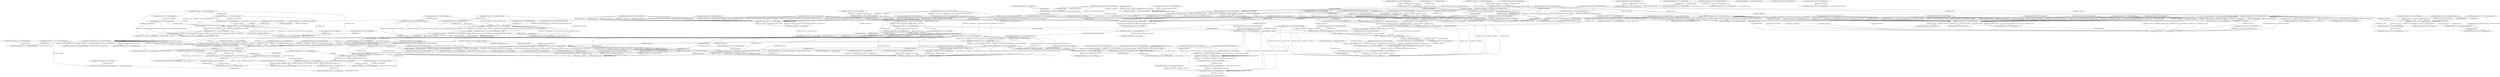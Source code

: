 digraph { "/opt/t/chalk/source/util.js_1:0,18:1_ExportNamedDeclaration"[shape=box];"/opt/t/chalk/source/util.js_1:7,18:1_FunctionDeclaration"[shape=oval];"/opt/t/chalk/source/util.js_2:1,2:39_VariableDeclaration"[shape=oval];"/opt/t/chalk/source/util.js_3:1,5:2_IfStatement"[shape=oval];"/opt/t/chalk/source/util.js_4:2,4:16_ReturnStatement"[shape=oval];"/opt/t/chalk/source/util.js_7:1,7:42_VariableDeclaration"[shape=oval];"/opt/t/chalk/source/util.js_8:1,8:18_VariableDeclaration"[shape=oval];"/opt/t/chalk/source/util.js_9:1,9:22_VariableDeclaration"[shape=oval];"/opt/t/chalk/source/util.js_10:1,14:24_DoWhileStatement"[shape=oval];"/opt/t/chalk/source/util.js_11:2,11:82_ExpressionStatement"[shape=oval];"/opt/t/chalk/source/util.js_12:2,12:37_ExpressionStatement"[shape=oval];"/opt/t/chalk/source/util.js_13:2,13:46_ExpressionStatement"[shape=oval];"/opt/t/chalk/source/util.js_16:1,16:39_ExpressionStatement"[shape=oval];"/opt/t/chalk/source/util.js_17:1,17:20_ReturnStatement"[shape=oval];"/opt/t/chalk/source/util.js_20:0,32:1_ExportNamedDeclaration"[shape=box];"/opt/t/chalk/source/util.js_20:7,32:1_FunctionDeclaration"[shape=oval];"/opt/t/chalk/source/util.js_21:1,21:18_VariableDeclaration"[shape=oval];"/opt/t/chalk/source/util.js_22:1,22:22_VariableDeclaration"[shape=oval];"/opt/t/chalk/source/util.js_23:1,28:24_DoWhileStatement"[shape=oval];"/opt/t/chalk/source/util.js_24:2,24:43_VariableDeclaration"[shape=oval];"/opt/t/chalk/source/util.js_25:2,25:126_ExpressionStatement"[shape=oval];"/opt/t/chalk/source/util.js_26:2,26:23_ExpressionStatement"[shape=oval];"/opt/t/chalk/source/util.js_27:2,27:41_ExpressionStatement"[shape=oval];"/opt/t/chalk/source/util.js_30:1,30:39_ExpressionStatement"[shape=oval];"/opt/t/chalk/source/util.js_31:1,31:20_ReturnStatement"[shape=oval];"/opt/t/chalk/source/templates.js_1:0,1:179_VariableDeclaration"[shape=oval];"/opt/t/chalk/source/templates.js_2:0,2:53_VariableDeclaration"[shape=oval];"/opt/t/chalk/source/templates.js_3:0,3:56_VariableDeclaration"[shape=oval];"/opt/t/chalk/source/templates.js_4:0,4:82_VariableDeclaration"[shape=oval];"/opt/t/chalk/source/templates.js_6:0,17:3_VariableDeclaration"[shape=oval];"/opt/t/chalk/source/templates.js_19:0,32:1_FunctionDeclaration"[shape=oval];"/opt/t/chalk/source/templates.js_20:1,20:24_VariableDeclaration"[shape=oval];"/opt/t/chalk/source/templates.js_21:1,21:30_VariableDeclaration"[shape=oval];"/opt/t/chalk/source/templates.js_23:1,25:2_IfStatement"[shape=oval];"/opt/t/chalk/source/templates.js_24:2,24:62_ReturnStatement"[shape=oval];"/opt/t/chalk/source/templates.js_27:1,29:2_IfStatement"[shape=oval];"/opt/t/chalk/source/templates.js_28:2,28:67_ReturnStatement"[shape=oval];"/opt/t/chalk/source/templates.js_31:1,31:28_ReturnStatement"[shape=oval];"/opt/t/chalk/source/templates.js_34:0,51:1_FunctionDeclaration"[shape=oval];"/opt/t/chalk/source/templates.js_35:1,35:20_VariableDeclaration"[shape=oval];"/opt/t/chalk/source/templates.js_36:1,36:52_VariableDeclaration"[shape=oval];"/opt/t/chalk/source/templates.js_37:1,37:13_VariableDeclaration"[shape=oval];"/opt/t/chalk/source/templates.js_39:1,48:2_ForOfStatement"[shape=oval];"/opt/t/chalk/source/templates.js_39:6,39:17_VariableDeclaration"[shape=oval];"/opt/t/chalk/source/templates.js_40:2,40:31_VariableDeclaration"[shape=oval];"/opt/t/chalk/source/templates.js_41:2,47:3_IfStatement"[shape=oval];"/opt/t/chalk/source/templates.js_42:3,42:24_ExpressionStatement"[shape=oval];"/opt/t/chalk/source/templates.js_43:9,47:3_IfStatement"[shape=oval];"/opt/t/chalk/source/templates.js_44:3,44:115_ExpressionStatement"[shape=oval];"/opt/t/chalk/source/templates.js_46:3,46:91_ThrowStatement"[shape=oval];"/opt/t/chalk/source/templates.js_50:1,50:16_ReturnStatement"[shape=oval];"/opt/t/chalk/source/templates.js_53:0,71:1_FunctionDeclaration"[shape=oval];"/opt/t/chalk/source/templates.js_54:1,54:27_ExpressionStatement"[shape=oval];"/opt/t/chalk/source/templates.js_56:1,56:20_VariableDeclaration"[shape=oval];"/opt/t/chalk/source/templates.js_57:1,57:13_VariableDeclaration"[shape=oval];"/opt/t/chalk/source/templates.js_59:1,68:2_WhileStatement"[shape=oval];"/opt/t/chalk/source/templates.js_60:2,60:26_VariableDeclaration"[shape=oval];"/opt/t/chalk/source/templates.js_62:2,67:3_IfStatement"[shape=oval];"/opt/t/chalk/source/templates.js_63:3,63:49_VariableDeclaration"[shape=oval];"/opt/t/chalk/source/templates.js_64:3,64:33_ExpressionStatement"[shape=oval];"/opt/t/chalk/source/templates.js_66:3,66:24_ExpressionStatement"[shape=oval];"/opt/t/chalk/source/templates.js_70:1,70:16_ReturnStatement"[shape=oval];"/opt/t/chalk/source/templates.js_73:0,96:1_FunctionDeclaration"[shape=oval];"/opt/t/chalk/source/templates.js_74:1,74:20_VariableDeclaration"[shape=oval];"/opt/t/chalk/source/templates.js_76:1,80:2_ForOfStatement"[shape=oval];"/opt/t/chalk/source/templates.js_76:6,76:17_VariableDeclaration"[shape=oval];"/opt/t/chalk/source/templates.js_77:2,79:3_ForOfStatement"[shape=oval];"/opt/t/chalk/source/templates.js_77:7,77:18_VariableDeclaration"[shape=oval];"/opt/t/chalk/source/templates.js_78:3,78:61_ExpressionStatement"[shape=oval];"/opt/t/chalk/source/templates.js_82:1,82:21_VariableDeclaration"[shape=oval];"/opt/t/chalk/source/templates.js_83:1,93:2_ForOfStatement"[shape=oval];"/opt/t/chalk/source/templates.js_83:6,83:31_VariableDeclaration"[shape=oval];"/opt/t/chalk/source/templates.js_84:2,86:3_IfStatement"[shape=oval];"/opt/t/chalk/source/templates.js_88:2,90:3_IfStatement"[shape=oval];"/opt/t/chalk/source/templates.js_89:3,89:56_ThrowStatement"[shape=oval];"/opt/t/chalk/source/templates.js_92:2,92:83_ExpressionStatement"[shape=oval];"/opt/t/chalk/source/templates.js_95:1,95:16_ReturnStatement"[shape=oval];"/opt/t/chalk/source/templates.js_98:0,133:1_ExportDefaultDeclaration"[shape=box];"/opt/t/chalk/source/templates.js_98:15,133:1_FunctionDeclaration"[shape=oval];"/opt/t/chalk/source/templates.js_99:1,99:19_VariableDeclaration"[shape=oval];"/opt/t/chalk/source/templates.js_100:1,100:19_VariableDeclaration"[shape=oval];"/opt/t/chalk/source/templates.js_101:1,101:16_VariableDeclaration"[shape=oval];"/opt/t/chalk/source/templates.js_104:1,123:4_ExpressionStatement"[shape=oval];"/opt/t/chalk/source/templates.js_105:2,122:3_IfStatement"[shape=oval];"/opt/t/chalk/source/templates.js_106:3,106:41_ExpressionStatement"[shape=oval];"/opt/t/chalk/source/templates.js_107:9,122:3_IfStatement"[shape=oval];"/opt/t/chalk/source/templates.js_108:3,108:33_VariableDeclaration"[shape=oval];"/opt/t/chalk/source/templates.js_109:3,109:14_ExpressionStatement"[shape=oval];"/opt/t/chalk/source/templates.js_110:3,110:81_ExpressionStatement"[shape=oval];"/opt/t/chalk/source/templates.js_111:3,111:53_ExpressionStatement"[shape=oval];"/opt/t/chalk/source/templates.js_112:9,122:3_IfStatement"[shape=oval];"/opt/t/chalk/source/templates.js_113:3,115:4_IfStatement"[shape=oval];"/opt/t/chalk/source/templates.js_114:4,114:68_ThrowStatement"[shape=oval];"/opt/t/chalk/source/templates.js_117:3,117:58_ExpressionStatement"[shape=oval];"/opt/t/chalk/source/templates.js_118:3,118:14_ExpressionStatement"[shape=oval];"/opt/t/chalk/source/templates.js_119:3,119:16_ExpressionStatement"[shape=oval];"/opt/t/chalk/source/templates.js_121:3,121:25_ExpressionStatement"[shape=oval];"/opt/t/chalk/source/templates.js_125:1,125:29_ExpressionStatement"[shape=oval];"/opt/t/chalk/source/templates.js_127:1,130:2_IfStatement"[shape=oval];"/opt/t/chalk/source/templates.js_128:2,128:133_VariableDeclaration"[shape=oval];"/opt/t/chalk/source/templates.js_129:2,129:32_ThrowStatement"[shape=oval];"/opt/t/chalk/source/templates.js_132:1,132:24_ReturnStatement"[shape=oval];"/opt/t/chalk/source/index.js_1:0,1:37_ImportDeclaration"[shape=oval];"/opt/t/chalk/source/index.js_2:0,2:43_ImportDeclaration"[shape=oval];"/opt/t/chalk/source/index.js_3:0,6:19_ImportDeclaration"[shape=oval];"/opt/t/chalk/source/index.js_7:0,7:38_ImportDeclaration"[shape=oval];"/opt/t/chalk/source/index.js_9:0,9:65_VariableDeclaration"[shape=oval];"/opt/t/chalk/source/index.js_10:0,10:24_VariableDeclaration"[shape=oval];"/opt/t/chalk/source/index.js_12:0,12:38_VariableDeclaration"[shape=oval];"/opt/t/chalk/source/index.js_13:0,13:32_VariableDeclaration"[shape=oval];"/opt/t/chalk/source/index.js_14:0,14:36_VariableDeclaration"[shape=oval];"/opt/t/chalk/source/index.js_17:0,22:2_VariableDeclaration"[shape=oval];"/opt/t/chalk/source/index.js_24:0,24:35_VariableDeclaration"[shape=oval];"/opt/t/chalk/source/index.js_26:0,34:2_VariableDeclaration"[shape=oval];"/opt/t/chalk/source/index.js_27:1,29:2_IfStatement"[shape=oval];"/opt/t/chalk/source/index.js_28:2,28:73_ThrowStatement"[shape=oval];"/opt/t/chalk/source/index.js_32:1,32:56_VariableDeclaration"[shape=oval];"/opt/t/chalk/source/index.js_33:1,33:73_ExpressionStatement"[shape=oval];"/opt/t/chalk/source/index.js_36:0,41:1_ExportNamedDeclaration"[shape=box];"/opt/t/chalk/source/index.js_36:7,41:1_ClassDeclaration"[shape=oval];"/opt/t/chalk/source/index.js_39:2,39:31_ReturnStatement"[shape=oval];"/opt/t/chalk/source/index.js_43:0,55:2_VariableDeclaration"[shape=oval];"/opt/t/chalk/source/index.js_44:1,44:18_VariableDeclaration"[shape=oval];"/opt/t/chalk/source/index.js_45:1,45:30_ExpressionStatement"[shape=oval];"/opt/t/chalk/source/index.js_47:1,47:77_ExpressionStatement"[shape=oval];"/opt/t/chalk/source/index.js_49:1,49:53_ExpressionStatement"[shape=oval];"/opt/t/chalk/source/index.js_50:1,50:46_ExpressionStatement"[shape=oval];"/opt/t/chalk/source/index.js_52:1,52:30_ExpressionStatement"[shape=oval];"/opt/t/chalk/source/index.js_54:1,54:23_ReturnStatement"[shape=oval];"/opt/t/chalk/source/index.js_57:0,59:1_FunctionDeclaration"[shape=oval];"/opt/t/chalk/source/index.js_58:1,58:30_ReturnStatement"[shape=oval];"/opt/t/chalk/source/index.js_61:0,61:65_ExpressionStatement"[shape=oval];"/opt/t/chalk/source/index.js_63:0,71:1_ForOfStatement"[shape=oval];"/opt/t/chalk/source/index.js_63:5,63:29_VariableDeclaration"[shape=oval];"/opt/t/chalk/source/index.js_64:1,70:3_ExpressionStatement"[shape=oval];"/opt/t/chalk/source/index.js_66:3,66:108_VariableDeclaration"[shape=oval];"/opt/t/chalk/source/index.js_67:3,67:60_ExpressionStatement"[shape=oval];"/opt/t/chalk/source/index.js_68:3,68:18_ReturnStatement"[shape=oval];"/opt/t/chalk/source/index.js_73:0,79:2_ExpressionStatement"[shape=oval];"/opt/t/chalk/source/index.js_75:2,75:58_VariableDeclaration"[shape=oval];"/opt/t/chalk/source/index.js_76:2,76:59_ExpressionStatement"[shape=oval];"/opt/t/chalk/source/index.js_77:2,77:17_ReturnStatement"[shape=oval];"/opt/t/chalk/source/index.js_81:0,99:2_VariableDeclaration"[shape=oval];"/opt/t/chalk/source/index.js_82:1,92:2_IfStatement"[shape=oval];"/opt/t/chalk/source/index.js_83:2,85:3_IfStatement"[shape=oval];"/opt/t/chalk/source/index.js_84:3,84:50_ReturnStatement"[shape=oval];"/opt/t/chalk/source/index.js_87:2,89:3_IfStatement"[shape=oval];"/opt/t/chalk/source/index.js_88:3,88:75_ReturnStatement"[shape=oval];"/opt/t/chalk/source/index.js_91:2,91:68_ReturnStatement"[shape=oval];"/opt/t/chalk/source/index.js_94:1,96:2_IfStatement"[shape=oval];"/opt/t/chalk/source/index.js_95:2,95:81_ReturnStatement"[shape=oval];"/opt/t/chalk/source/index.js_98:1,98:47_ReturnStatement"[shape=oval];"/opt/t/chalk/source/index.js_101:0,101:45_VariableDeclaration"[shape=oval];"/opt/t/chalk/source/index.js_103:0,124:1_ForOfStatement"[shape=oval];"/opt/t/chalk/source/index.js_103:5,103:16_VariableDeclaration"[shape=oval];"/opt/t/chalk/source/index.js_104:1,112:3_ExpressionStatement"[shape=oval];"/opt/t/chalk/source/index.js_106:3,106:24_VariableDeclaration"[shape=oval];"/opt/t/chalk/source/index.js_107:3,110:5_ReturnStatement"[shape=oval];"/opt/t/chalk/source/index.js_108:4,108:136_VariableDeclaration"[shape=oval];"/opt/t/chalk/source/index.js_109:4,109:55_ReturnStatement"[shape=oval];"/opt/t/chalk/source/index.js_114:1,114:64_VariableDeclaration"[shape=oval];"/opt/t/chalk/source/index.js_115:1,123:3_ExpressionStatement"[shape=oval];"/opt/t/chalk/source/index.js_117:3,117:24_VariableDeclaration"[shape=oval];"/opt/t/chalk/source/index.js_118:3,121:5_ReturnStatement"[shape=oval];"/opt/t/chalk/source/index.js_119:4,119:140_VariableDeclaration"[shape=oval];"/opt/t/chalk/source/index.js_120:4,120:55_ReturnStatement"[shape=oval];"/opt/t/chalk/source/index.js_126:0,137:3_VariableDeclaration"[shape=oval];"/opt/t/chalk/source/index.js_131:3,131:32_ReturnStatement"[shape=oval];"/opt/t/chalk/source/index.js_134:3,134:33_ExpressionStatement"[shape=oval];"/opt/t/chalk/source/index.js_139:0,157:2_VariableDeclaration"[shape=oval];"/opt/t/chalk/source/index.js_140:1,140:13_VariableDeclaration"[shape=oval];"/opt/t/chalk/source/index.js_141:1,141:14_VariableDeclaration"[shape=oval];"/opt/t/chalk/source/index.js_142:1,148:2_IfStatement"[shape=oval];"/opt/t/chalk/source/index.js_143:2,143:17_ExpressionStatement"[shape=oval];"/opt/t/chalk/source/index.js_144:2,144:19_ExpressionStatement"[shape=oval];"/opt/t/chalk/source/index.js_146:2,146:34_ExpressionStatement"[shape=oval];"/opt/t/chalk/source/index.js_147:2,147:37_ExpressionStatement"[shape=oval];"/opt/t/chalk/source/index.js_150:1,156:3_ReturnStatement"[shape=oval];"/opt/t/chalk/source/index.js_159:0,180:2_VariableDeclaration"[shape=oval];"/opt/t/chalk/source/index.js_160:1,169:3_VariableDeclaration"[shape=oval];"/opt/t/chalk/source/index.js_161:2,164:3_IfStatement"[shape=oval];"/opt/t/chalk/source/index.js_163:3,163:64_ReturnStatement"[shape=oval];"/opt/t/chalk/source/index.js_168:2,168:102_ReturnStatement"[shape=oval];"/opt/t/chalk/source/index.js_173:1,173:39_ExpressionStatement"[shape=oval];"/opt/t/chalk/source/index.js_175:1,175:27_ExpressionStatement"[shape=oval];"/opt/t/chalk/source/index.js_176:1,176:27_ExpressionStatement"[shape=oval];"/opt/t/chalk/source/index.js_177:1,177:30_ExpressionStatement"[shape=oval];"/opt/t/chalk/source/index.js_179:1,179:16_ReturnStatement"[shape=oval];"/opt/t/chalk/source/index.js_182:0,214:2_VariableDeclaration"[shape=oval];"/opt/t/chalk/source/index.js_183:1,185:2_IfStatement"[shape=oval];"/opt/t/chalk/source/index.js_184:2,184:38_ReturnStatement"[shape=oval];"/opt/t/chalk/source/index.js_187:1,187:27_VariableDeclaration"[shape=oval];"/opt/t/chalk/source/index.js_189:1,191:2_IfStatement"[shape=oval];"/opt/t/chalk/source/index.js_190:2,190:16_ReturnStatement"[shape=oval];"/opt/t/chalk/source/index.js_193:1,193:36_VariableDeclaration"[shape=oval];"/opt/t/chalk/source/index.js_194:1,203:2_IfStatement"[shape=oval];"/opt/t/chalk/source/index.js_195:2,202:3_WhileStatement"[shape=oval];"/opt/t/chalk/source/index.js_199:3,199:64_ExpressionStatement"[shape=oval];"/opt/t/chalk/source/index.js_201:3,201:26_ExpressionStatement"[shape=oval];"/opt/t/chalk/source/index.js_208:1,208:38_VariableDeclaration"[shape=oval];"/opt/t/chalk/source/index.js_209:1,211:2_IfStatement"[shape=oval];"/opt/t/chalk/source/index.js_210:2,210:78_ExpressionStatement"[shape=oval];"/opt/t/chalk/source/index.js_213:1,213:36_ReturnStatement"[shape=oval];"/opt/t/chalk/source/index.js_216:0,236:2_VariableDeclaration"[shape=oval];"/opt/t/chalk/source/index.js_217:1,217:31_VariableDeclaration"[shape=oval];"/opt/t/chalk/source/index.js_219:1,223:2_IfStatement"[shape=oval];"/opt/t/chalk/source/index.js_222:2,222:27_ReturnStatement"[shape=oval];"/opt/t/chalk/source/index.js_225:1,225:37_VariableDeclaration"[shape=oval];"/opt/t/chalk/source/index.js_226:1,226:36_VariableDeclaration"[shape=oval];"/opt/t/chalk/source/index.js_228:1,233:2_ForStatement"[shape=oval];"/opt/t/chalk/source/index.js_228:6,228:15_VariableDeclaration"[shape=oval];"/opt/t/chalk/source/index.js_229:2,232:4_ExpressionStatement"[shape=oval];"/opt/t/chalk/source/index.js_235:1,235:40_ReturnStatement"[shape=oval];"/opt/t/chalk/source/index.js_238:0,238:55_ExpressionStatement"[shape=oval];"/opt/t/chalk/source/index.js_240:0,240:28_VariableDeclaration"[shape=oval];"/opt/t/chalk/source/index.js_241:0,241:85_ExportNamedDeclaration"[shape=box];"/opt/t/chalk/source/index.js_241:7,241:85_VariableDeclaration"[shape=oval];"/opt/t/chalk/source/index.js_243:0,246:2_ExportNamedDeclaration"[shape=box];"/opt/t/chalk/source/index.js_248:0,248:21_ExportDefaultDeclaration"[shape=box]; "/opt/t/chalk/source/index.js_3:0,6:19_ImportDeclaration" -> "/opt/t/chalk/source/util.js_1:0,32:1_Program" [label="rel=IMP,var=Symbol(__PRUNE_MODULE_DEFAULT)"];"/opt/t/chalk/source/index.js_3:0,6:19_ImportDeclaration" -> "/opt/t/chalk/source/util.js_1:0,18:1_ExportNamedDeclaration" [label="rel=IMP,var=Symbol(__PRUNE_MODULE_DEFAULT)"];"/opt/t/chalk/source/index.js_3:0,6:19_ImportDeclaration" -> "/opt/t/chalk/source/util.js_1:0,32:1_Program" [label="rel=IMP,var=Symbol(__PRUNE_MODULE_DEFAULT)"];"/opt/t/chalk/source/index.js_3:0,6:19_ImportDeclaration" -> "/opt/t/chalk/source/util.js_20:0,32:1_ExportNamedDeclaration" [label="rel=IMP,var=Symbol(__PRUNE_MODULE_DEFAULT)"];"/opt/t/chalk/source/index.js_7:0,7:38_ImportDeclaration" -> "/opt/t/chalk/source/templates.js_1:0,133:1_Program" [label="rel=IMP,var=Symbol(__PRUNE_MODULE_DEFAULT)"];"/opt/t/chalk/source/index.js_7:0,7:38_ImportDeclaration" -> "/opt/t/chalk/source/templates.js_98:0,133:1_ExportDefaultDeclaration" [label="rel=IMP,var=Symbol(__PRUNE_MODULE_DEFAULT)"];"/opt/t/chalk/source/util.js_2:1,2:39_VariableDeclaration" -> "/opt/t/chalk/source/util.js_2:1,2:39_VariableDeclaration" [label="rel=WRITE,var=index"];"/opt/t/chalk/source/util.js_2:1,2:39_VariableDeclaration" -> "/opt/t/chalk/source/util.js_1:7,18:1_FunctionDeclaration" [label="rel=READ,var=string"];"/opt/t/chalk/source/util.js_2:1,2:39_VariableDeclaration" -> "/opt/t/chalk/source/util.js_1:7,18:1_FunctionDeclaration" [label="rel=READ,var=substring"];"/opt/t/chalk/source/util.js_3:1,5:2_IfStatement" -> "/opt/t/chalk/source/util.js_2:1,2:39_VariableDeclaration" [label="rel=READ,var=index"];"/opt/t/chalk/source/util.js_7:1,7:42_VariableDeclaration" -> "/opt/t/chalk/source/util.js_7:1,7:42_VariableDeclaration" [label="rel=WRITE,var=substringLength"];"/opt/t/chalk/source/util.js_7:1,7:42_VariableDeclaration" -> "/opt/t/chalk/source/util.js_1:7,18:1_FunctionDeclaration" [label="rel=READ,var=substring"];"/opt/t/chalk/source/util.js_8:1,8:18_VariableDeclaration" -> "/opt/t/chalk/source/util.js_8:1,8:18_VariableDeclaration" [label="rel=WRITE,var=endIndex"];"/opt/t/chalk/source/util.js_9:1,9:22_VariableDeclaration" -> "/opt/t/chalk/source/util.js_9:1,9:22_VariableDeclaration" [label="rel=WRITE,var=returnValue"];"/opt/t/chalk/source/util.js_10:1,14:24_DoWhileStatement" -> "/opt/t/chalk/source/util.js_2:1,2:39_VariableDeclaration" [label="rel=READ,var=index"];"/opt/t/chalk/source/util.js_16:1,16:39_ExpressionStatement" -> "/opt/t/chalk/source/util.js_9:1,9:22_VariableDeclaration" [label="rel=READ,var=returnValue"];"/opt/t/chalk/source/util.js_16:1,16:39_ExpressionStatement" -> "/opt/t/chalk/source/util.js_9:1,9:22_VariableDeclaration" [label="rel=WRITE,var=returnValue"];"/opt/t/chalk/source/util.js_16:1,16:39_ExpressionStatement" -> "/opt/t/chalk/source/util.js_1:7,18:1_FunctionDeclaration" [label="rel=READ,var=string"];"/opt/t/chalk/source/util.js_16:1,16:39_ExpressionStatement" -> "/opt/t/chalk/source/util.js_8:1,8:18_VariableDeclaration" [label="rel=READ,var=endIndex"];"/opt/t/chalk/source/util.js_17:1,17:20_ReturnStatement" -> "/opt/t/chalk/source/util.js_16:1,16:39_ExpressionStatement" [label="rel=READ,var=returnValue"];"/opt/t/chalk/source/util.js_4:2,4:16_ReturnStatement" -> "/opt/t/chalk/source/util.js_1:7,18:1_FunctionDeclaration" [label="rel=READ,var=string"];"/opt/t/chalk/source/util.js_11:2,11:82_ExpressionStatement" -> "/opt/t/chalk/source/util.js_9:1,9:22_VariableDeclaration" [label="rel=READ,var=returnValue"];"/opt/t/chalk/source/util.js_11:2,11:82_ExpressionStatement" -> "/opt/t/chalk/source/util.js_9:1,9:22_VariableDeclaration" [label="rel=WRITE,var=returnValue"];"/opt/t/chalk/source/util.js_11:2,11:82_ExpressionStatement" -> "/opt/t/chalk/source/util.js_1:7,18:1_FunctionDeclaration" [label="rel=READ,var=string"];"/opt/t/chalk/source/util.js_11:2,11:82_ExpressionStatement" -> "/opt/t/chalk/source/util.js_8:1,8:18_VariableDeclaration" [label="rel=READ,var=endIndex"];"/opt/t/chalk/source/util.js_11:2,11:82_ExpressionStatement" -> "/opt/t/chalk/source/util.js_2:1,2:39_VariableDeclaration" [label="rel=READ,var=index"];"/opt/t/chalk/source/util.js_11:2,11:82_ExpressionStatement" -> "/opt/t/chalk/source/util.js_8:1,8:18_VariableDeclaration" [label="rel=READ,var=endIndex"];"/opt/t/chalk/source/util.js_11:2,11:82_ExpressionStatement" -> "/opt/t/chalk/source/util.js_1:7,18:1_FunctionDeclaration" [label="rel=READ,var=substring"];"/opt/t/chalk/source/util.js_11:2,11:82_ExpressionStatement" -> "/opt/t/chalk/source/util.js_1:7,18:1_FunctionDeclaration" [label="rel=READ,var=replacer"];"/opt/t/chalk/source/util.js_12:2,12:37_ExpressionStatement" -> "/opt/t/chalk/source/util.js_8:1,8:18_VariableDeclaration" [label="rel=WRITE,var=endIndex"];"/opt/t/chalk/source/util.js_12:2,12:37_ExpressionStatement" -> "/opt/t/chalk/source/util.js_2:1,2:39_VariableDeclaration" [label="rel=READ,var=index"];"/opt/t/chalk/source/util.js_12:2,12:37_ExpressionStatement" -> "/opt/t/chalk/source/util.js_7:1,7:42_VariableDeclaration" [label="rel=READ,var=substringLength"];"/opt/t/chalk/source/util.js_13:2,13:46_ExpressionStatement" -> "/opt/t/chalk/source/util.js_2:1,2:39_VariableDeclaration" [label="rel=WRITE,var=index"];"/opt/t/chalk/source/util.js_13:2,13:46_ExpressionStatement" -> "/opt/t/chalk/source/util.js_1:7,18:1_FunctionDeclaration" [label="rel=READ,var=string"];"/opt/t/chalk/source/util.js_13:2,13:46_ExpressionStatement" -> "/opt/t/chalk/source/util.js_1:7,18:1_FunctionDeclaration" [label="rel=READ,var=substring"];"/opt/t/chalk/source/util.js_13:2,13:46_ExpressionStatement" -> "/opt/t/chalk/source/util.js_12:2,12:37_ExpressionStatement" [label="rel=READ,var=endIndex"];"/opt/t/chalk/source/util.js_21:1,21:18_VariableDeclaration" -> "/opt/t/chalk/source/util.js_21:1,21:18_VariableDeclaration" [label="rel=WRITE,var=endIndex"];"/opt/t/chalk/source/util.js_22:1,22:22_VariableDeclaration" -> "/opt/t/chalk/source/util.js_22:1,22:22_VariableDeclaration" [label="rel=WRITE,var=returnValue"];"/opt/t/chalk/source/util.js_23:1,28:24_DoWhileStatement" -> "/opt/t/chalk/source/util.js_20:7,32:1_FunctionDeclaration" [label="rel=READ,var=index"];"/opt/t/chalk/source/util.js_30:1,30:39_ExpressionStatement" -> "/opt/t/chalk/source/util.js_22:1,22:22_VariableDeclaration" [label="rel=READ,var=returnValue"];"/opt/t/chalk/source/util.js_30:1,30:39_ExpressionStatement" -> "/opt/t/chalk/source/util.js_22:1,22:22_VariableDeclaration" [label="rel=WRITE,var=returnValue"];"/opt/t/chalk/source/util.js_30:1,30:39_ExpressionStatement" -> "/opt/t/chalk/source/util.js_20:7,32:1_FunctionDeclaration" [label="rel=READ,var=string"];"/opt/t/chalk/source/util.js_30:1,30:39_ExpressionStatement" -> "/opt/t/chalk/source/util.js_21:1,21:18_VariableDeclaration" [label="rel=READ,var=endIndex"];"/opt/t/chalk/source/util.js_31:1,31:20_ReturnStatement" -> "/opt/t/chalk/source/util.js_30:1,30:39_ExpressionStatement" [label="rel=READ,var=returnValue"];"/opt/t/chalk/source/util.js_24:2,24:43_VariableDeclaration" -> "/opt/t/chalk/source/util.js_24:2,24:43_VariableDeclaration" [label="rel=WRITE,var=gotCR"];"/opt/t/chalk/source/util.js_24:2,24:43_VariableDeclaration" -> "/opt/t/chalk/source/util.js_20:7,32:1_FunctionDeclaration" [label="rel=READ,var=string"];"/opt/t/chalk/source/util.js_24:2,24:43_VariableDeclaration" -> "/opt/t/chalk/source/util.js_20:7,32:1_FunctionDeclaration" [label="rel=READ,var=index"];"/opt/t/chalk/source/util.js_25:2,25:126_ExpressionStatement" -> "/opt/t/chalk/source/util.js_22:1,22:22_VariableDeclaration" [label="rel=READ,var=returnValue"];"/opt/t/chalk/source/util.js_25:2,25:126_ExpressionStatement" -> "/opt/t/chalk/source/util.js_22:1,22:22_VariableDeclaration" [label="rel=WRITE,var=returnValue"];"/opt/t/chalk/source/util.js_25:2,25:126_ExpressionStatement" -> "/opt/t/chalk/source/util.js_20:7,32:1_FunctionDeclaration" [label="rel=READ,var=string"];"/opt/t/chalk/source/util.js_25:2,25:126_ExpressionStatement" -> "/opt/t/chalk/source/util.js_21:1,21:18_VariableDeclaration" [label="rel=READ,var=endIndex"];"/opt/t/chalk/source/util.js_25:2,25:126_ExpressionStatement" -> "/opt/t/chalk/source/util.js_24:2,24:43_VariableDeclaration" [label="rel=READ,var=gotCR"];"/opt/t/chalk/source/util.js_25:2,25:126_ExpressionStatement" -> "/opt/t/chalk/source/util.js_20:7,32:1_FunctionDeclaration" [label="rel=READ,var=index"];"/opt/t/chalk/source/util.js_25:2,25:126_ExpressionStatement" -> "/opt/t/chalk/source/util.js_20:7,32:1_FunctionDeclaration" [label="rel=READ,var=index"];"/opt/t/chalk/source/util.js_25:2,25:126_ExpressionStatement" -> "/opt/t/chalk/source/util.js_21:1,21:18_VariableDeclaration" [label="rel=READ,var=endIndex"];"/opt/t/chalk/source/util.js_25:2,25:126_ExpressionStatement" -> "/opt/t/chalk/source/util.js_20:7,32:1_FunctionDeclaration" [label="rel=READ,var=prefix"];"/opt/t/chalk/source/util.js_25:2,25:126_ExpressionStatement" -> "/opt/t/chalk/source/util.js_24:2,24:43_VariableDeclaration" [label="rel=READ,var=gotCR"];"/opt/t/chalk/source/util.js_25:2,25:126_ExpressionStatement" -> "/opt/t/chalk/source/util.js_20:7,32:1_FunctionDeclaration" [label="rel=READ,var=postfix"];"/opt/t/chalk/source/util.js_26:2,26:23_ExpressionStatement" -> "/opt/t/chalk/source/util.js_21:1,21:18_VariableDeclaration" [label="rel=WRITE,var=endIndex"];"/opt/t/chalk/source/util.js_26:2,26:23_ExpressionStatement" -> "/opt/t/chalk/source/util.js_20:7,32:1_FunctionDeclaration" [label="rel=READ,var=index"];"/opt/t/chalk/source/util.js_27:2,27:41_ExpressionStatement" -> "/opt/t/chalk/source/util.js_20:7,32:1_FunctionDeclaration" [label="rel=WRITE,var=index"];"/opt/t/chalk/source/util.js_27:2,27:41_ExpressionStatement" -> "/opt/t/chalk/source/util.js_20:7,32:1_FunctionDeclaration" [label="rel=READ,var=string"];"/opt/t/chalk/source/util.js_27:2,27:41_ExpressionStatement" -> "/opt/t/chalk/source/util.js_26:2,26:23_ExpressionStatement" [label="rel=READ,var=endIndex"];"/opt/t/chalk/source/util.js_1:7,18:1_FunctionDeclaration" -> "/opt/t/chalk/source/util.js_2:1,2:39_VariableDeclaration" [label="rel=ARG,var=string,idx=0"];"/opt/t/chalk/source/util.js_1:7,18:1_FunctionDeclaration" -> "/opt/t/chalk/source/util.js_2:1,2:39_VariableDeclaration" [label="rel=ARG,var=substring,idx=1"];"/opt/t/chalk/source/util.js_1:7,18:1_FunctionDeclaration" -> "/opt/t/chalk/source/util.js_11:2,11:82_ExpressionStatement" [label="rel=ARG,var=replacer,idx=2"];"/opt/t/chalk/source/util.js_2:1,2:39_VariableDeclaration" -> "/opt/t/chalk/source/util.js_1:7,18:1_FunctionDeclaration" [label="rel=PARAM,var=substring,idx=0"];"/opt/t/chalk/source/util.js_4:2,4:16_ReturnStatement" -> "/opt/t/chalk/source/util.js_1:7,18:1_FunctionDeclaration" [label="rel=RETURN"];"/opt/t/chalk/source/util.js_11:2,11:82_ExpressionStatement" -> "/opt/t/chalk/source/util.js_8:1,8:18_VariableDeclaration" [label="rel=PARAM,var=endIndex,idx=0"];"/opt/t/chalk/source/util.js_11:2,11:82_ExpressionStatement" -> "/opt/t/chalk/source/util.js_2:1,2:39_VariableDeclaration" [label="rel=PARAM,var=index,idx=1"];"/opt/t/chalk/source/util.js_11:2,11:82_ExpressionStatement" -> "/opt/t/chalk/source/util.js_8:1,8:18_VariableDeclaration" [label="rel=PARAM,var=endIndex,idx=1"];"/opt/t/chalk/source/util.js_13:2,13:46_ExpressionStatement" -> "/opt/t/chalk/source/util.js_1:7,18:1_FunctionDeclaration" [label="rel=PARAM,var=substring,idx=0"];"/opt/t/chalk/source/util.js_13:2,13:46_ExpressionStatement" -> "/opt/t/chalk/source/util.js_8:1,8:18_VariableDeclaration" [label="rel=PARAM,var=endIndex,idx=1"];"/opt/t/chalk/source/util.js_16:1,16:39_ExpressionStatement" -> "/opt/t/chalk/source/util.js_8:1,8:18_VariableDeclaration" [label="rel=PARAM,var=endIndex,idx=0"];"/opt/t/chalk/source/util.js_17:1,17:20_ReturnStatement" -> "/opt/t/chalk/source/util.js_1:7,18:1_FunctionDeclaration" [label="rel=RETURN"];"/opt/t/chalk/source/util.js_20:7,32:1_FunctionDeclaration" -> "/opt/t/chalk/source/util.js_24:2,24:43_VariableDeclaration" [label="rel=ARG,var=string,idx=0"];"/opt/t/chalk/source/util.js_20:7,32:1_FunctionDeclaration" -> "/opt/t/chalk/source/util.js_25:2,25:126_ExpressionStatement" [label="rel=ARG,var=prefix,idx=1"];"/opt/t/chalk/source/util.js_20:7,32:1_FunctionDeclaration" -> "/opt/t/chalk/source/util.js_25:2,25:126_ExpressionStatement" [label="rel=ARG,var=postfix,idx=2"];"/opt/t/chalk/source/util.js_20:7,32:1_FunctionDeclaration" -> "/opt/t/chalk/source/util.js_24:2,24:43_VariableDeclaration" [label="rel=ARG,var=index,idx=3"];"/opt/t/chalk/source/util.js_25:2,25:126_ExpressionStatement" -> "/opt/t/chalk/source/util.js_21:1,21:18_VariableDeclaration" [label="rel=PARAM,var=endIndex,idx=0"];"/opt/t/chalk/source/util.js_25:2,25:126_ExpressionStatement" -> "/opt/t/chalk/source/util.js_20:7,32:1_FunctionDeclaration" [label="rel=PARAM,var=index,idx=1"];"/opt/t/chalk/source/util.js_25:2,25:126_ExpressionStatement" -> "/opt/t/chalk/source/util.js_20:7,32:1_FunctionDeclaration" [label="rel=PARAM,var=index,idx=1"];"/opt/t/chalk/source/util.js_25:2,25:126_ExpressionStatement" -> "/opt/t/chalk/source/util.js_21:1,21:18_VariableDeclaration" [label="rel=PARAM,var=endIndex,idx=1"];"/opt/t/chalk/source/util.js_27:2,27:41_ExpressionStatement" -> "/opt/t/chalk/source/util.js_21:1,21:18_VariableDeclaration" [label="rel=PARAM,var=endIndex,idx=1"];"/opt/t/chalk/source/util.js_30:1,30:39_ExpressionStatement" -> "/opt/t/chalk/source/util.js_21:1,21:18_VariableDeclaration" [label="rel=PARAM,var=endIndex,idx=0"];"/opt/t/chalk/source/util.js_31:1,31:20_ReturnStatement" -> "/opt/t/chalk/source/util.js_20:7,32:1_FunctionDeclaration" [label="rel=RETURN"];"/opt/t/chalk/source/util.js_1:0,18:1_ExportNamedDeclaration" -> "/opt/t/chalk/source/util.js_1:7,18:1_FunctionDeclaration" [label="rel=EXP,var=stringReplaceAll"];"/opt/t/chalk/source/util.js_20:0,32:1_ExportNamedDeclaration" -> "/opt/t/chalk/source/util.js_20:7,32:1_FunctionDeclaration" [label="rel=EXP,var=stringEncaseCRLFWithFirstIndex"];"/opt/t/chalk/source/util.js_1:0,18:1_ExportNamedDeclaration" -> "/opt/t/chalk/source/util.js_1:7,18:1_FunctionDeclaration" [label="rel=EXP,var=stringReplaceAll"];"/opt/t/chalk/source/util.js_20:0,32:1_ExportNamedDeclaration" -> "/opt/t/chalk/source/util.js_20:7,32:1_FunctionDeclaration" [label="rel=EXP,var=stringEncaseCRLFWithFirstIndex"];"/opt/t/chalk/source/templates.js_1:0,1:179_VariableDeclaration" -> "/opt/t/chalk/source/templates.js_1:0,1:179_VariableDeclaration" [label="rel=WRITE,var=TEMPLATE_REGEX"];"/opt/t/chalk/source/templates.js_2:0,2:53_VariableDeclaration" -> "/opt/t/chalk/source/templates.js_2:0,2:53_VariableDeclaration" [label="rel=WRITE,var=STYLE_REGEX"];"/opt/t/chalk/source/templates.js_3:0,3:56_VariableDeclaration" -> "/opt/t/chalk/source/templates.js_3:0,3:56_VariableDeclaration" [label="rel=WRITE,var=STRING_REGEX"];"/opt/t/chalk/source/templates.js_4:0,4:82_VariableDeclaration" -> "/opt/t/chalk/source/templates.js_4:0,4:82_VariableDeclaration" [label="rel=WRITE,var=ESCAPE_REGEX"];"/opt/t/chalk/source/templates.js_6:0,17:3_VariableDeclaration" -> "/opt/t/chalk/source/templates.js_6:0,17:3_VariableDeclaration" [label="rel=WRITE,var=ESCAPES"];"/opt/t/chalk/source/templates.js_20:1,20:24_VariableDeclaration" -> "/opt/t/chalk/source/templates.js_20:1,20:24_VariableDeclaration" [label="rel=WRITE,var=u"];"/opt/t/chalk/source/templates.js_20:1,20:24_VariableDeclaration" -> "/opt/t/chalk/source/templates.js_19:0,32:1_FunctionDeclaration" [label="rel=READ,var=c"];"/opt/t/chalk/source/templates.js_21:1,21:30_VariableDeclaration" -> "/opt/t/chalk/source/templates.js_21:1,21:30_VariableDeclaration" [label="rel=WRITE,var=bracket"];"/opt/t/chalk/source/templates.js_21:1,21:30_VariableDeclaration" -> "/opt/t/chalk/source/templates.js_19:0,32:1_FunctionDeclaration" [label="rel=READ,var=c"];"/opt/t/chalk/source/templates.js_23:1,25:2_IfStatement" -> "/opt/t/chalk/source/templates.js_20:1,20:24_VariableDeclaration" [label="rel=READ,var=u"];"/opt/t/chalk/source/templates.js_23:1,25:2_IfStatement" -> "/opt/t/chalk/source/templates.js_21:1,21:30_VariableDeclaration" [label="rel=READ,var=bracket"];"/opt/t/chalk/source/templates.js_23:1,25:2_IfStatement" -> "/opt/t/chalk/source/templates.js_19:0,32:1_FunctionDeclaration" [label="rel=READ,var=c"];"/opt/t/chalk/source/templates.js_23:1,25:2_IfStatement" -> "/opt/t/chalk/source/templates.js_19:0,32:1_FunctionDeclaration" [label="rel=READ,var=c"];"/opt/t/chalk/source/templates.js_23:1,25:2_IfStatement" -> "/opt/t/chalk/source/templates.js_19:0,32:1_FunctionDeclaration" [label="rel=READ,var=c"];"/opt/t/chalk/source/templates.js_27:1,29:2_IfStatement" -> "/opt/t/chalk/source/templates.js_20:1,20:24_VariableDeclaration" [label="rel=READ,var=u"];"/opt/t/chalk/source/templates.js_27:1,29:2_IfStatement" -> "/opt/t/chalk/source/templates.js_21:1,21:30_VariableDeclaration" [label="rel=READ,var=bracket"];"/opt/t/chalk/source/templates.js_31:1,31:28_ReturnStatement" -> "/opt/t/chalk/source/templates.js_6:0,17:3_VariableDeclaration" [label="rel=READ,var=ESCAPES"];"/opt/t/chalk/source/templates.js_31:1,31:28_ReturnStatement" -> "/opt/t/chalk/source/templates.js_19:0,32:1_FunctionDeclaration" [label="rel=READ,var=c"];"/opt/t/chalk/source/templates.js_31:1,31:28_ReturnStatement" -> "/opt/t/chalk/source/templates.js_19:0,32:1_FunctionDeclaration" [label="rel=READ,var=c"];"/opt/t/chalk/source/templates.js_24:2,24:62_ReturnStatement" -> "/opt/t/chalk/source/templates.js_19:0,32:1_FunctionDeclaration" [label="rel=READ,var=c"];"/opt/t/chalk/source/templates.js_28:2,28:67_ReturnStatement" -> "/opt/t/chalk/source/templates.js_19:0,32:1_FunctionDeclaration" [label="rel=READ,var=c"];"/opt/t/chalk/source/templates.js_35:1,35:20_VariableDeclaration" -> "/opt/t/chalk/source/templates.js_35:1,35:20_VariableDeclaration" [label="rel=WRITE,var=results"];"/opt/t/chalk/source/templates.js_36:1,36:52_VariableDeclaration" -> "/opt/t/chalk/source/templates.js_36:1,36:52_VariableDeclaration" [label="rel=WRITE,var=chunks"];"/opt/t/chalk/source/templates.js_36:1,36:52_VariableDeclaration" -> "/opt/t/chalk/source/templates.js_34:0,51:1_FunctionDeclaration" [label="rel=READ,var=arguments_"];"/opt/t/chalk/source/templates.js_50:1,50:16_ReturnStatement" -> "/opt/t/chalk/source/templates.js_35:1,35:20_VariableDeclaration" [label="rel=READ,var=results"];"/opt/t/chalk/source/templates.js_39:6,39:17_VariableDeclaration" -> "/opt/t/chalk/source/templates.js_39:6,39:17_VariableDeclaration" [label="rel=WRITE,var=chunk"];"/opt/t/chalk/source/templates.js_39:1,48:2_ForOfStatement" -> "/opt/t/chalk/source/templates.js_36:1,36:52_VariableDeclaration" [label="rel=READ,var=chunks"];"/opt/t/chalk/source/templates.js_40:2,40:31_VariableDeclaration" -> "/opt/t/chalk/source/templates.js_40:2,40:31_VariableDeclaration" [label="rel=WRITE,var=number"];"/opt/t/chalk/source/templates.js_40:2,40:31_VariableDeclaration" -> "/opt/t/chalk/source/templates.js_39:6,39:17_VariableDeclaration" [label="rel=READ,var=chunk"];"/opt/t/chalk/source/templates.js_41:2,47:3_IfStatement" -> "/opt/t/chalk/source/templates.js_40:2,40:31_VariableDeclaration" [label="rel=READ,var=number"];"/opt/t/chalk/source/templates.js_43:9,47:3_IfStatement" -> "/opt/t/chalk/source/templates.js_37:1,37:13_VariableDeclaration" [label="rel=WRITE,var=matches"];"/opt/t/chalk/source/templates.js_43:9,47:3_IfStatement" -> "/opt/t/chalk/source/templates.js_39:6,39:17_VariableDeclaration" [label="rel=READ,var=chunk"];"/opt/t/chalk/source/templates.js_43:9,47:3_IfStatement" -> "/opt/t/chalk/source/templates.js_3:0,3:56_VariableDeclaration" [label="rel=READ,var=STRING_REGEX"];"/opt/t/chalk/source/templates.js_42:3,42:24_ExpressionStatement" -> "/opt/t/chalk/source/templates.js_35:1,35:20_VariableDeclaration" [label="rel=READ,var=results"];"/opt/t/chalk/source/templates.js_42:3,42:24_ExpressionStatement" -> "/opt/t/chalk/source/templates.js_40:2,40:31_VariableDeclaration" [label="rel=READ,var=number"];"/opt/t/chalk/source/templates.js_44:3,44:115_ExpressionStatement" -> "/opt/t/chalk/source/templates.js_35:1,35:20_VariableDeclaration" [label="rel=READ,var=results"];"/opt/t/chalk/source/templates.js_44:3,44:115_ExpressionStatement" -> "/opt/t/chalk/source/templates.js_37:1,37:13_VariableDeclaration" [label="rel=READ,var=matches"];"/opt/t/chalk/source/templates.js_44:3,44:115_ExpressionStatement" -> "/opt/t/chalk/source/templates.js_4:0,4:82_VariableDeclaration" [label="rel=READ,var=ESCAPE_REGEX"];"/opt/t/chalk/source/templates.js_44:3,44:115_ExpressionStatement" -> "/opt/t/chalk/source/templates.js_44:3,44:115_ExpressionStatement" [label="rel=READ,var=escape"];"/opt/t/chalk/source/templates.js_44:3,44:115_ExpressionStatement" -> "/opt/t/chalk/source/templates.js_19:0,32:1_FunctionDeclaration" [label="rel=CALL,var=unescape"];"/opt/t/chalk/source/templates.js_44:3,44:115_ExpressionStatement" -> "/opt/t/chalk/source/templates.js_44:3,44:115_ExpressionStatement" [label="rel=READ,var=escape"];"/opt/t/chalk/source/templates.js_44:3,44:115_ExpressionStatement" -> "/opt/t/chalk/source/templates.js_44:3,44:115_ExpressionStatement" [label="rel=READ,var=character"];"/opt/t/chalk/source/templates.js_46:3,46:91_ThrowStatement" -> "/opt/t/chalk/source/templates.js_39:6,39:17_VariableDeclaration" [label="rel=READ,var=chunk"];"/opt/t/chalk/source/templates.js_46:3,46:91_ThrowStatement" -> "/opt/t/chalk/source/templates.js_34:0,51:1_FunctionDeclaration" [label="rel=READ,var=name"];"/opt/t/chalk/source/templates.js_54:1,54:27_ExpressionStatement" -> "/opt/t/chalk/source/templates.js_2:0,2:53_VariableDeclaration" [label="rel=READ,var=STYLE_REGEX"];"/opt/t/chalk/source/templates.js_56:1,56:20_VariableDeclaration" -> "/opt/t/chalk/source/templates.js_56:1,56:20_VariableDeclaration" [label="rel=WRITE,var=results"];"/opt/t/chalk/source/templates.js_59:1,68:2_WhileStatement" -> "/opt/t/chalk/source/templates.js_57:1,57:13_VariableDeclaration" [label="rel=WRITE,var=matches"];"/opt/t/chalk/source/templates.js_59:1,68:2_WhileStatement" -> "/opt/t/chalk/source/templates.js_2:0,2:53_VariableDeclaration" [label="rel=READ,var=STYLE_REGEX"];"/opt/t/chalk/source/templates.js_59:1,68:2_WhileStatement" -> "/opt/t/chalk/source/templates.js_53:0,71:1_FunctionDeclaration" [label="rel=READ,var=style"];"/opt/t/chalk/source/templates.js_70:1,70:16_ReturnStatement" -> "/opt/t/chalk/source/templates.js_56:1,56:20_VariableDeclaration" [label="rel=READ,var=results"];"/opt/t/chalk/source/templates.js_60:2,60:26_VariableDeclaration" -> "/opt/t/chalk/source/templates.js_60:2,60:26_VariableDeclaration" [label="rel=WRITE,var=name"];"/opt/t/chalk/source/templates.js_60:2,60:26_VariableDeclaration" -> "/opt/t/chalk/source/templates.js_57:1,57:13_VariableDeclaration" [label="rel=READ,var=matches"];"/opt/t/chalk/source/templates.js_62:2,67:3_IfStatement" -> "/opt/t/chalk/source/templates.js_57:1,57:13_VariableDeclaration" [label="rel=READ,var=matches"];"/opt/t/chalk/source/templates.js_63:3,63:49_VariableDeclaration" -> "/opt/t/chalk/source/templates.js_63:3,63:49_VariableDeclaration" [label="rel=WRITE,var=args"];"/opt/t/chalk/source/templates.js_63:3,63:49_VariableDeclaration" -> "/opt/t/chalk/source/templates.js_34:0,51:1_FunctionDeclaration" [label="rel=CALL,var=parseArguments"];"/opt/t/chalk/source/templates.js_63:3,63:49_VariableDeclaration" -> "/opt/t/chalk/source/templates.js_60:2,60:26_VariableDeclaration" [label="rel=READ,var=name"];"/opt/t/chalk/source/templates.js_63:3,63:49_VariableDeclaration" -> "/opt/t/chalk/source/templates.js_57:1,57:13_VariableDeclaration" [label="rel=READ,var=matches"];"/opt/t/chalk/source/templates.js_64:3,64:33_ExpressionStatement" -> "/opt/t/chalk/source/templates.js_56:1,56:20_VariableDeclaration" [label="rel=READ,var=results"];"/opt/t/chalk/source/templates.js_64:3,64:33_ExpressionStatement" -> "/opt/t/chalk/source/templates.js_60:2,60:26_VariableDeclaration" [label="rel=READ,var=name"];"/opt/t/chalk/source/templates.js_64:3,64:33_ExpressionStatement" -> "/opt/t/chalk/source/templates.js_63:3,63:49_VariableDeclaration" [label="rel=READ,var=args"];"/opt/t/chalk/source/templates.js_66:3,66:24_ExpressionStatement" -> "/opt/t/chalk/source/templates.js_56:1,56:20_VariableDeclaration" [label="rel=READ,var=results"];"/opt/t/chalk/source/templates.js_66:3,66:24_ExpressionStatement" -> "/opt/t/chalk/source/templates.js_60:2,60:26_VariableDeclaration" [label="rel=READ,var=name"];"/opt/t/chalk/source/templates.js_74:1,74:20_VariableDeclaration" -> "/opt/t/chalk/source/templates.js_74:1,74:20_VariableDeclaration" [label="rel=WRITE,var=enabled"];"/opt/t/chalk/source/templates.js_82:1,82:21_VariableDeclaration" -> "/opt/t/chalk/source/templates.js_82:1,82:21_VariableDeclaration" [label="rel=WRITE,var=current"];"/opt/t/chalk/source/templates.js_82:1,82:21_VariableDeclaration" -> "/opt/t/chalk/source/templates.js_73:0,96:1_FunctionDeclaration" [label="rel=READ,var=chalk"];"/opt/t/chalk/source/templates.js_95:1,95:16_ReturnStatement" -> "/opt/t/chalk/source/templates.js_82:1,82:21_VariableDeclaration" [label="rel=READ,var=current"];"/opt/t/chalk/source/templates.js_76:6,76:17_VariableDeclaration" -> "/opt/t/chalk/source/templates.js_76:6,76:17_VariableDeclaration" [label="rel=WRITE,var=layer"];"/opt/t/chalk/source/templates.js_76:1,80:2_ForOfStatement" -> "/opt/t/chalk/source/templates.js_73:0,96:1_FunctionDeclaration" [label="rel=READ,var=styles"];"/opt/t/chalk/source/templates.js_77:7,77:18_VariableDeclaration" -> "/opt/t/chalk/source/templates.js_77:7,77:18_VariableDeclaration" [label="rel=WRITE,var=style"];"/opt/t/chalk/source/templates.js_77:2,79:3_ForOfStatement" -> "/opt/t/chalk/source/templates.js_76:6,76:17_VariableDeclaration" [label="rel=READ,var=layer"];"/opt/t/chalk/source/templates.js_78:3,78:61_ExpressionStatement" -> "/opt/t/chalk/source/templates.js_74:1,74:20_VariableDeclaration" [label="rel=READ,var=enabled"];"/opt/t/chalk/source/templates.js_78:3,78:61_ExpressionStatement" -> "/opt/t/chalk/source/templates.js_77:7,77:18_VariableDeclaration" [label="rel=READ,var=style"];"/opt/t/chalk/source/templates.js_78:3,78:61_ExpressionStatement" -> "/opt/t/chalk/source/templates.js_76:6,76:17_VariableDeclaration" [label="rel=READ,var=layer"];"/opt/t/chalk/source/templates.js_78:3,78:61_ExpressionStatement" -> "/opt/t/chalk/source/templates.js_77:7,77:18_VariableDeclaration" [label="rel=READ,var=style"];"/opt/t/chalk/source/templates.js_83:6,83:31_VariableDeclaration" -> "/opt/t/chalk/source/templates.js_83:6,83:31_VariableDeclaration" [label="rel=WRITE,var=styleName"];"/opt/t/chalk/source/templates.js_83:6,83:31_VariableDeclaration" -> "/opt/t/chalk/source/templates.js_83:6,83:31_VariableDeclaration" [label="rel=WRITE,var=styles"];"/opt/t/chalk/source/templates.js_83:1,93:2_ForOfStatement" -> "/opt/t/chalk/source/templates.js_74:1,74:20_VariableDeclaration" [label="rel=READ,var=enabled"];"/opt/t/chalk/source/templates.js_84:2,86:3_IfStatement" -> "/opt/t/chalk/source/templates.js_83:6,83:31_VariableDeclaration" [label="rel=READ,var=styles"];"/opt/t/chalk/source/templates.js_88:2,90:3_IfStatement" -> "/opt/t/chalk/source/templates.js_83:6,83:31_VariableDeclaration" [label="rel=READ,var=styleName"];"/opt/t/chalk/source/templates.js_88:2,90:3_IfStatement" -> "/opt/t/chalk/source/templates.js_82:1,82:21_VariableDeclaration" [label="rel=READ,var=current"];"/opt/t/chalk/source/templates.js_92:2,92:83_ExpressionStatement" -> "/opt/t/chalk/source/templates.js_82:1,82:21_VariableDeclaration" [label="rel=WRITE,var=current"];"/opt/t/chalk/source/templates.js_92:2,92:83_ExpressionStatement" -> "/opt/t/chalk/source/templates.js_83:6,83:31_VariableDeclaration" [label="rel=READ,var=styles"];"/opt/t/chalk/source/templates.js_92:2,92:83_ExpressionStatement" -> "/opt/t/chalk/source/templates.js_92:2,92:83_ExpressionStatement" [label="rel=READ,var=current"];"/opt/t/chalk/source/templates.js_92:2,92:83_ExpressionStatement" -> "/opt/t/chalk/source/templates.js_83:6,83:31_VariableDeclaration" [label="rel=READ,var=styleName"];"/opt/t/chalk/source/templates.js_92:2,92:83_ExpressionStatement" -> "/opt/t/chalk/source/templates.js_83:6,83:31_VariableDeclaration" [label="rel=READ,var=styles"];"/opt/t/chalk/source/templates.js_92:2,92:83_ExpressionStatement" -> "/opt/t/chalk/source/templates.js_92:2,92:83_ExpressionStatement" [label="rel=READ,var=current"];"/opt/t/chalk/source/templates.js_92:2,92:83_ExpressionStatement" -> "/opt/t/chalk/source/templates.js_83:6,83:31_VariableDeclaration" [label="rel=READ,var=styleName"];"/opt/t/chalk/source/templates.js_89:3,89:56_ThrowStatement" -> "/opt/t/chalk/source/templates.js_83:6,83:31_VariableDeclaration" [label="rel=READ,var=styleName"];"/opt/t/chalk/source/templates.js_99:1,99:19_VariableDeclaration" -> "/opt/t/chalk/source/templates.js_99:1,99:19_VariableDeclaration" [label="rel=WRITE,var=styles"];"/opt/t/chalk/source/templates.js_100:1,100:19_VariableDeclaration" -> "/opt/t/chalk/source/templates.js_100:1,100:19_VariableDeclaration" [label="rel=WRITE,var=chunks"];"/opt/t/chalk/source/templates.js_101:1,101:16_VariableDeclaration" -> "/opt/t/chalk/source/templates.js_101:1,101:16_VariableDeclaration" [label="rel=WRITE,var=chunk"];"/opt/t/chalk/source/templates.js_104:1,123:4_ExpressionStatement" -> "/opt/t/chalk/source/templates.js_98:15,133:1_FunctionDeclaration" [label="rel=READ,var=temporary"];"/opt/t/chalk/source/templates.js_104:1,123:4_ExpressionStatement" -> "/opt/t/chalk/source/templates.js_1:0,1:179_VariableDeclaration" [label="rel=READ,var=TEMPLATE_REGEX"];"/opt/t/chalk/source/templates.js_125:1,125:29_ExpressionStatement" -> "/opt/t/chalk/source/templates.js_100:1,100:19_VariableDeclaration" [label="rel=READ,var=chunks"];"/opt/t/chalk/source/templates.js_125:1,125:29_ExpressionStatement" -> "/opt/t/chalk/source/templates.js_101:1,101:16_VariableDeclaration" [label="rel=READ,var=chunk"];"/opt/t/chalk/source/templates.js_127:1,130:2_IfStatement" -> "/opt/t/chalk/source/templates.js_99:1,99:19_VariableDeclaration" [label="rel=READ,var=styles"];"/opt/t/chalk/source/templates.js_132:1,132:24_ReturnStatement" -> "/opt/t/chalk/source/templates.js_100:1,100:19_VariableDeclaration" [label="rel=READ,var=chunks"];"/opt/t/chalk/source/templates.js_105:2,122:3_IfStatement" -> "/opt/t/chalk/source/templates.js_104:1,123:4_ExpressionStatement" [label="rel=READ,var=escapeCharacter"];"/opt/t/chalk/source/templates.js_107:9,122:3_IfStatement" -> "/opt/t/chalk/source/templates.js_104:1,123:4_ExpressionStatement" [label="rel=READ,var=style"];"/opt/t/chalk/source/templates.js_112:9,122:3_IfStatement" -> "/opt/t/chalk/source/templates.js_104:1,123:4_ExpressionStatement" [label="rel=READ,var=close"];"/opt/t/chalk/source/templates.js_106:3,106:41_ExpressionStatement" -> "/opt/t/chalk/source/templates.js_101:1,101:16_VariableDeclaration" [label="rel=READ,var=chunk"];"/opt/t/chalk/source/templates.js_106:3,106:41_ExpressionStatement" -> "/opt/t/chalk/source/templates.js_19:0,32:1_FunctionDeclaration" [label="rel=CALL,var=unescape"];"/opt/t/chalk/source/templates.js_106:3,106:41_ExpressionStatement" -> "/opt/t/chalk/source/templates.js_104:1,123:4_ExpressionStatement" [label="rel=READ,var=escapeCharacter"];"/opt/t/chalk/source/templates.js_108:3,108:33_VariableDeclaration" -> "/opt/t/chalk/source/templates.js_108:3,108:33_VariableDeclaration" [label="rel=WRITE,var=string"];"/opt/t/chalk/source/templates.js_108:3,108:33_VariableDeclaration" -> "/opt/t/chalk/source/templates.js_101:1,101:16_VariableDeclaration" [label="rel=READ,var=chunk"];"/opt/t/chalk/source/templates.js_109:3,109:14_ExpressionStatement" -> "/opt/t/chalk/source/templates.js_101:1,101:16_VariableDeclaration" [label="rel=WRITE,var=chunk"];"/opt/t/chalk/source/templates.js_110:3,110:81_ExpressionStatement" -> "/opt/t/chalk/source/templates.js_100:1,100:19_VariableDeclaration" [label="rel=READ,var=chunks"];"/opt/t/chalk/source/templates.js_110:3,110:81_ExpressionStatement" -> "/opt/t/chalk/source/templates.js_99:1,99:19_VariableDeclaration" [label="rel=READ,var=styles"];"/opt/t/chalk/source/templates.js_110:3,110:81_ExpressionStatement" -> "/opt/t/chalk/source/templates.js_108:3,108:33_VariableDeclaration" [label="rel=READ,var=string"];"/opt/t/chalk/source/templates.js_110:3,110:81_ExpressionStatement" -> "/opt/t/chalk/source/templates.js_73:0,96:1_FunctionDeclaration" [label="rel=CALL,var=buildStyle"];"/opt/t/chalk/source/templates.js_110:3,110:81_ExpressionStatement" -> "/opt/t/chalk/source/templates.js_98:15,133:1_FunctionDeclaration" [label="rel=READ,var=chalk"];"/opt/t/chalk/source/templates.js_110:3,110:81_ExpressionStatement" -> "/opt/t/chalk/source/templates.js_99:1,99:19_VariableDeclaration" [label="rel=READ,var=styles"];"/opt/t/chalk/source/templates.js_110:3,110:81_ExpressionStatement" -> "/opt/t/chalk/source/templates.js_108:3,108:33_VariableDeclaration" [label="rel=READ,var=string"];"/opt/t/chalk/source/templates.js_111:3,111:53_ExpressionStatement" -> "/opt/t/chalk/source/templates.js_99:1,99:19_VariableDeclaration" [label="rel=READ,var=styles"];"/opt/t/chalk/source/templates.js_111:3,111:53_ExpressionStatement" -> "/opt/t/chalk/source/templates.js_104:1,123:4_ExpressionStatement" [label="rel=READ,var=inverse"];"/opt/t/chalk/source/templates.js_111:3,111:53_ExpressionStatement" -> "/opt/t/chalk/source/templates.js_53:0,71:1_FunctionDeclaration" [label="rel=CALL,var=parseStyle"];"/opt/t/chalk/source/templates.js_111:3,111:53_ExpressionStatement" -> "/opt/t/chalk/source/templates.js_104:1,123:4_ExpressionStatement" [label="rel=READ,var=style"];"/opt/t/chalk/source/templates.js_113:3,115:4_IfStatement" -> "/opt/t/chalk/source/templates.js_99:1,99:19_VariableDeclaration" [label="rel=READ,var=styles"];"/opt/t/chalk/source/templates.js_117:3,117:58_ExpressionStatement" -> "/opt/t/chalk/source/templates.js_100:1,100:19_VariableDeclaration" [label="rel=READ,var=chunks"];"/opt/t/chalk/source/templates.js_117:3,117:58_ExpressionStatement" -> "/opt/t/chalk/source/templates.js_73:0,96:1_FunctionDeclaration" [label="rel=CALL,var=buildStyle"];"/opt/t/chalk/source/templates.js_117:3,117:58_ExpressionStatement" -> "/opt/t/chalk/source/templates.js_98:15,133:1_FunctionDeclaration" [label="rel=READ,var=chalk"];"/opt/t/chalk/source/templates.js_117:3,117:58_ExpressionStatement" -> "/opt/t/chalk/source/templates.js_99:1,99:19_VariableDeclaration" [label="rel=READ,var=styles"];"/opt/t/chalk/source/templates.js_117:3,117:58_ExpressionStatement" -> "/opt/t/chalk/source/templates.js_101:1,101:16_VariableDeclaration" [label="rel=READ,var=chunk"];"/opt/t/chalk/source/templates.js_118:3,118:14_ExpressionStatement" -> "/opt/t/chalk/source/templates.js_101:1,101:16_VariableDeclaration" [label="rel=WRITE,var=chunk"];"/opt/t/chalk/source/templates.js_119:3,119:16_ExpressionStatement" -> "/opt/t/chalk/source/templates.js_99:1,99:19_VariableDeclaration" [label="rel=READ,var=styles"];"/opt/t/chalk/source/templates.js_121:3,121:25_ExpressionStatement" -> "/opt/t/chalk/source/templates.js_101:1,101:16_VariableDeclaration" [label="rel=READ,var=chunk"];"/opt/t/chalk/source/templates.js_121:3,121:25_ExpressionStatement" -> "/opt/t/chalk/source/templates.js_104:1,123:4_ExpressionStatement" [label="rel=READ,var=character"];"/opt/t/chalk/source/templates.js_128:2,128:133_VariableDeclaration" -> "/opt/t/chalk/source/templates.js_128:2,128:133_VariableDeclaration" [label="rel=WRITE,var=errorMessage"];"/opt/t/chalk/source/templates.js_128:2,128:133_VariableDeclaration" -> "/opt/t/chalk/source/templates.js_99:1,99:19_VariableDeclaration" [label="rel=READ,var=styles"];"/opt/t/chalk/source/templates.js_128:2,128:133_VariableDeclaration" -> "/opt/t/chalk/source/templates.js_99:1,99:19_VariableDeclaration" [label="rel=READ,var=styles"];"/opt/t/chalk/source/templates.js_129:2,129:32_ThrowStatement" -> "/opt/t/chalk/source/templates.js_128:2,128:133_VariableDeclaration" [label="rel=READ,var=errorMessage"];"/opt/t/chalk/source/templates.js_19:0,32:1_FunctionDeclaration" -> "/opt/t/chalk/source/templates.js_20:1,20:24_VariableDeclaration" [label="rel=ARG,var=c,idx=0"];"/opt/t/chalk/source/templates.js_24:2,24:62_ReturnStatement" -> "/opt/t/chalk/source/templates.js_19:0,32:1_FunctionDeclaration" [label="rel=RETURN"];"/opt/t/chalk/source/templates.js_24:2,24:62_ReturnStatement" -> "/opt/t/chalk/source/templates.js_19:0,32:1_FunctionDeclaration" [label="rel=PARAM,var=c,idx=0"];"/opt/t/chalk/source/templates.js_24:2,24:62_ReturnStatement" -> "/opt/t/chalk/source/templates.js_19:0,32:1_FunctionDeclaration" [label="rel=PARAM,var=c,idx=0"];"/opt/t/chalk/source/templates.js_28:2,28:67_ReturnStatement" -> "/opt/t/chalk/source/templates.js_19:0,32:1_FunctionDeclaration" [label="rel=RETURN"];"/opt/t/chalk/source/templates.js_28:2,28:67_ReturnStatement" -> "/opt/t/chalk/source/templates.js_19:0,32:1_FunctionDeclaration" [label="rel=PARAM,var=c,idx=0"];"/opt/t/chalk/source/templates.js_28:2,28:67_ReturnStatement" -> "/opt/t/chalk/source/templates.js_19:0,32:1_FunctionDeclaration" [label="rel=PARAM,var=c,idx=0"];"/opt/t/chalk/source/templates.js_31:1,31:28_ReturnStatement" -> "/opt/t/chalk/source/templates.js_19:0,32:1_FunctionDeclaration" [label="rel=RETURN"];"/opt/t/chalk/source/templates.js_31:1,31:28_ReturnStatement" -> "/opt/t/chalk/source/templates.js_19:0,32:1_FunctionDeclaration" [label="rel=PARAM,var=c,idx=0"];"/opt/t/chalk/source/templates.js_34:0,51:1_FunctionDeclaration" -> "/opt/t/chalk/source/templates.js_46:3,46:91_ThrowStatement" [label="rel=ARG,var=name,idx=0"];"/opt/t/chalk/source/templates.js_34:0,51:1_FunctionDeclaration" -> "/opt/t/chalk/source/templates.js_36:1,36:52_VariableDeclaration" [label="rel=ARG,var=arguments_,idx=1"];"/opt/t/chalk/source/templates.js_43:9,47:3_IfStatement" -> "/opt/t/chalk/source/templates.js_3:0,3:56_VariableDeclaration" [label="rel=PARAM,var=STRING_REGEX,idx=0"];"/opt/t/chalk/source/templates.js_44:3,44:115_ExpressionStatement" -> "/opt/t/chalk/source/templates.js_37:1,37:13_VariableDeclaration" [label="rel=PARAM,var=matches,idx=0"];"/opt/t/chalk/source/templates.js_44:3,44:115_ExpressionStatement" -> "/opt/t/chalk/source/templates.js_4:0,4:82_VariableDeclaration" [label="rel=PARAM,var=ESCAPE_REGEX,idx=0"];"/opt/t/chalk/source/templates.js_44:3,44:115_ExpressionStatement" -> "/opt/t/chalk/source/templates.js_19:0,32:1_FunctionDeclaration" [label="rel=PARAM,var=unescape,idx=0"];"/opt/t/chalk/source/templates.js_44:3,44:115_ExpressionStatement" -> "/opt/t/chalk/source/templates.js_4:0,4:82_VariableDeclaration" [label="rel=PARAM,var=ESCAPE_REGEX,idx=0"];"/opt/t/chalk/source/templates.js_44:3,44:115_ExpressionStatement" -> "/opt/t/chalk/source/templates.js_19:0,32:1_FunctionDeclaration" [label="rel=PARAM,var=unescape,idx=1"];"/opt/t/chalk/source/templates.js_44:3,44:115_ExpressionStatement" -> "/opt/t/chalk/source/templates.js_44:3,44:115_ExpressionStatement" [label="rel=ARG,var=escape,idx=1"];"/opt/t/chalk/source/templates.js_44:3,44:115_ExpressionStatement" -> "/opt/t/chalk/source/templates.js_44:3,44:115_ExpressionStatement" [label="rel=ARG,var=character,idx=2"];"/opt/t/chalk/source/templates.js_44:3,44:115_ExpressionStatement" -> "/opt/t/chalk/source/templates.js_44:3,44:115_ExpressionStatement" [label="rel=PARAM,var=escape,idx=0"];"/opt/t/chalk/source/templates.js_53:0,71:1_FunctionDeclaration" -> "/opt/t/chalk/source/templates.js_59:1,68:2_WhileStatement" [label="rel=ARG,var=style,idx=0"];"/opt/t/chalk/source/templates.js_59:1,68:2_WhileStatement" -> "/opt/t/chalk/source/templates.js_53:0,71:1_FunctionDeclaration" [label="rel=PARAM,var=style,idx=0"];"/opt/t/chalk/source/templates.js_63:3,63:49_VariableDeclaration" -> "/opt/t/chalk/source/templates.js_57:1,57:13_VariableDeclaration" [label="rel=PARAM,var=matches,idx=1"];"/opt/t/chalk/source/templates.js_70:1,70:16_ReturnStatement" -> "/opt/t/chalk/source/templates.js_53:0,71:1_FunctionDeclaration" [label="rel=RETURN"];"/opt/t/chalk/source/templates.js_73:0,96:1_FunctionDeclaration" -> "/opt/t/chalk/source/templates.js_82:1,82:21_VariableDeclaration" [label="rel=ARG,var=chalk,idx=0"];"/opt/t/chalk/source/templates.js_73:0,96:1_FunctionDeclaration" -> "/opt/t/chalk/source/templates.js_76:1,80:2_ForOfStatement" [label="rel=ARG,var=styles,idx=1"];"/opt/t/chalk/source/templates.js_83:1,93:2_ForOfStatement" -> "/opt/t/chalk/source/templates.js_74:1,74:20_VariableDeclaration" [label="rel=PARAM,var=enabled,idx=0"];"/opt/t/chalk/source/templates.js_84:2,86:3_IfStatement" -> "/opt/t/chalk/source/templates.js_73:0,96:1_FunctionDeclaration" [label="rel=PARAM,var=styles,idx=0"];"/opt/t/chalk/source/templates.js_92:2,92:83_ExpressionStatement" -> "/opt/t/chalk/source/templates.js_73:0,96:1_FunctionDeclaration" [label="rel=PARAM,var=styles,idx=0"];"/opt/t/chalk/source/templates.js_95:1,95:16_ReturnStatement" -> "/opt/t/chalk/source/templates.js_73:0,96:1_FunctionDeclaration" [label="rel=RETURN"];"/opt/t/chalk/source/templates.js_98:15,133:1_FunctionDeclaration" -> "/opt/t/chalk/source/templates.js_110:3,110:81_ExpressionStatement" [label="rel=ARG,var=chalk,idx=0"];"/opt/t/chalk/source/templates.js_98:15,133:1_FunctionDeclaration" -> "/opt/t/chalk/source/templates.js_104:1,123:4_ExpressionStatement" [label="rel=ARG,var=temporary,idx=1"];"/opt/t/chalk/source/templates.js_104:1,123:4_ExpressionStatement" -> "/opt/t/chalk/source/templates.js_1:0,1:179_VariableDeclaration" [label="rel=PARAM,var=TEMPLATE_REGEX,idx=0"];"/opt/t/chalk/source/templates.js_106:3,106:41_ExpressionStatement" -> "/opt/t/chalk/source/templates.js_101:1,101:16_VariableDeclaration" [label="rel=PARAM,var=chunk,idx=1"];"/opt/t/chalk/source/templates.js_106:3,106:41_ExpressionStatement" -> "/opt/t/chalk/source/templates.js_19:0,32:1_FunctionDeclaration" [label="rel=PARAM,var=unescape,idx=1"];"/opt/t/chalk/source/templates.js_108:3,108:33_VariableDeclaration" -> "/opt/t/chalk/source/templates.js_101:1,101:16_VariableDeclaration" [label="rel=PARAM,var=chunk,idx=1"];"/opt/t/chalk/source/templates.js_109:3,109:14_ExpressionStatement" -> "/opt/t/chalk/source/templates.js_101:1,101:16_VariableDeclaration" [label="rel=PARAM,var=chunk,idx=1"];"/opt/t/chalk/source/templates.js_110:3,110:81_ExpressionStatement" -> "/opt/t/chalk/source/templates.js_100:1,100:19_VariableDeclaration" [label="rel=PARAM,var=chunks,idx=1"];"/opt/t/chalk/source/templates.js_110:3,110:81_ExpressionStatement" -> "/opt/t/chalk/source/templates.js_99:1,99:19_VariableDeclaration" [label="rel=PARAM,var=styles,idx=1"];"/opt/t/chalk/source/templates.js_110:3,110:81_ExpressionStatement" -> "/opt/t/chalk/source/templates.js_73:0,96:1_FunctionDeclaration" [label="rel=PARAM,var=buildStyle,idx=1"];"/opt/t/chalk/source/templates.js_110:3,110:81_ExpressionStatement" -> "/opt/t/chalk/source/templates.js_98:15,133:1_FunctionDeclaration" [label="rel=PARAM,var=chalk,idx=1"];"/opt/t/chalk/source/templates.js_110:3,110:81_ExpressionStatement" -> "/opt/t/chalk/source/templates.js_99:1,99:19_VariableDeclaration" [label="rel=PARAM,var=styles,idx=1"];"/opt/t/chalk/source/templates.js_111:3,111:53_ExpressionStatement" -> "/opt/t/chalk/source/templates.js_99:1,99:19_VariableDeclaration" [label="rel=PARAM,var=styles,idx=1"];"/opt/t/chalk/source/templates.js_111:3,111:53_ExpressionStatement" -> "/opt/t/chalk/source/templates.js_99:1,99:19_VariableDeclaration" [label="rel=PARAM,var=styles,idx=1"];"/opt/t/chalk/source/templates.js_111:3,111:53_ExpressionStatement" -> "/opt/t/chalk/source/templates.js_53:0,71:1_FunctionDeclaration" [label="rel=PARAM,var=parseStyle,idx=1"];"/opt/t/chalk/source/templates.js_113:3,115:4_IfStatement" -> "/opt/t/chalk/source/templates.js_99:1,99:19_VariableDeclaration" [label="rel=PARAM,var=styles,idx=1"];"/opt/t/chalk/source/templates.js_117:3,117:58_ExpressionStatement" -> "/opt/t/chalk/source/templates.js_100:1,100:19_VariableDeclaration" [label="rel=PARAM,var=chunks,idx=1"];"/opt/t/chalk/source/templates.js_117:3,117:58_ExpressionStatement" -> "/opt/t/chalk/source/templates.js_73:0,96:1_FunctionDeclaration" [label="rel=PARAM,var=buildStyle,idx=1"];"/opt/t/chalk/source/templates.js_117:3,117:58_ExpressionStatement" -> "/opt/t/chalk/source/templates.js_98:15,133:1_FunctionDeclaration" [label="rel=PARAM,var=chalk,idx=1"];"/opt/t/chalk/source/templates.js_117:3,117:58_ExpressionStatement" -> "/opt/t/chalk/source/templates.js_99:1,99:19_VariableDeclaration" [label="rel=PARAM,var=styles,idx=1"];"/opt/t/chalk/source/templates.js_117:3,117:58_ExpressionStatement" -> "/opt/t/chalk/source/templates.js_101:1,101:16_VariableDeclaration" [label="rel=PARAM,var=chunk,idx=1"];"/opt/t/chalk/source/templates.js_118:3,118:14_ExpressionStatement" -> "/opt/t/chalk/source/templates.js_101:1,101:16_VariableDeclaration" [label="rel=PARAM,var=chunk,idx=1"];"/opt/t/chalk/source/templates.js_119:3,119:16_ExpressionStatement" -> "/opt/t/chalk/source/templates.js_99:1,99:19_VariableDeclaration" [label="rel=PARAM,var=styles,idx=1"];"/opt/t/chalk/source/templates.js_121:3,121:25_ExpressionStatement" -> "/opt/t/chalk/source/templates.js_101:1,101:16_VariableDeclaration" [label="rel=PARAM,var=chunk,idx=1"];"/opt/t/chalk/source/templates.js_104:1,123:4_ExpressionStatement" -> "/opt/t/chalk/source/templates.js_105:2,122:3_IfStatement" [label="rel=ARG,var=escapeCharacter,idx=1"];"/opt/t/chalk/source/templates.js_104:1,123:4_ExpressionStatement" -> "/opt/t/chalk/source/templates.js_111:3,111:53_ExpressionStatement" [label="rel=ARG,var=inverse,idx=2"];"/opt/t/chalk/source/templates.js_104:1,123:4_ExpressionStatement" -> "/opt/t/chalk/source/templates.js_107:9,122:3_IfStatement" [label="rel=ARG,var=style,idx=3"];"/opt/t/chalk/source/templates.js_104:1,123:4_ExpressionStatement" -> "/opt/t/chalk/source/templates.js_112:9,122:3_IfStatement" [label="rel=ARG,var=close,idx=4"];"/opt/t/chalk/source/templates.js_104:1,123:4_ExpressionStatement" -> "/opt/t/chalk/source/templates.js_121:3,121:25_ExpressionStatement" [label="rel=ARG,var=character,idx=5"];"/opt/t/chalk/source/templates.js_106:3,106:41_ExpressionStatement" -> "/opt/t/chalk/source/templates.js_19:0,32:1_FunctionDeclaration" [label="rel=PARAM,var=unescape,idx=0"];"/opt/t/chalk/source/templates.js_106:3,106:41_ExpressionStatement" -> "/opt/t/chalk/source/templates.js_104:1,123:4_ExpressionStatement" [label="rel=PARAM,var=escapeCharacter,idx=0"];"/opt/t/chalk/source/templates.js_106:3,106:41_ExpressionStatement" -> "/opt/t/chalk/source/templates.js_104:1,123:4_ExpressionStatement" [label="rel=PARAM,var=escapeCharacter,idx=0"];"/opt/t/chalk/source/templates.js_110:3,110:81_ExpressionStatement" -> "/opt/t/chalk/source/templates.js_99:1,99:19_VariableDeclaration" [label="rel=PARAM,var=styles,idx=0"];"/opt/t/chalk/source/templates.js_110:3,110:81_ExpressionStatement" -> "/opt/t/chalk/source/templates.js_73:0,96:1_FunctionDeclaration" [label="rel=PARAM,var=buildStyle,idx=0"];"/opt/t/chalk/source/templates.js_110:3,110:81_ExpressionStatement" -> "/opt/t/chalk/source/templates.js_98:15,133:1_FunctionDeclaration" [label="rel=PARAM,var=chalk,idx=0"];"/opt/t/chalk/source/templates.js_110:3,110:81_ExpressionStatement" -> "/opt/t/chalk/source/templates.js_99:1,99:19_VariableDeclaration" [label="rel=PARAM,var=styles,idx=0"];"/opt/t/chalk/source/templates.js_110:3,110:81_ExpressionStatement" -> "/opt/t/chalk/source/templates.js_98:15,133:1_FunctionDeclaration" [label="rel=PARAM,var=chalk,idx=0"];"/opt/t/chalk/source/templates.js_110:3,110:81_ExpressionStatement" -> "/opt/t/chalk/source/templates.js_99:1,99:19_VariableDeclaration" [label="rel=PARAM,var=styles,idx=1"];"/opt/t/chalk/source/templates.js_111:3,111:53_ExpressionStatement" -> "/opt/t/chalk/source/templates.js_104:1,123:4_ExpressionStatement" [label="rel=PARAM,var=inverse,idx=0"];"/opt/t/chalk/source/templates.js_111:3,111:53_ExpressionStatement" -> "/opt/t/chalk/source/templates.js_104:1,123:4_ExpressionStatement" [label="rel=PARAM,var=inverse,idx=0"];"/opt/t/chalk/source/templates.js_111:3,111:53_ExpressionStatement" -> "/opt/t/chalk/source/templates.js_99:1,99:19_VariableDeclaration" [label="rel=PARAM,var=styles,idx=0"];"/opt/t/chalk/source/templates.js_111:3,111:53_ExpressionStatement" -> "/opt/t/chalk/source/templates.js_53:0,71:1_FunctionDeclaration" [label="rel=PARAM,var=parseStyle,idx=0"];"/opt/t/chalk/source/templates.js_111:3,111:53_ExpressionStatement" -> "/opt/t/chalk/source/templates.js_104:1,123:4_ExpressionStatement" [label="rel=PARAM,var=style,idx=0"];"/opt/t/chalk/source/templates.js_111:3,111:53_ExpressionStatement" -> "/opt/t/chalk/source/templates.js_104:1,123:4_ExpressionStatement" [label="rel=PARAM,var=style,idx=0"];"/opt/t/chalk/source/templates.js_117:3,117:58_ExpressionStatement" -> "/opt/t/chalk/source/templates.js_73:0,96:1_FunctionDeclaration" [label="rel=PARAM,var=buildStyle,idx=0"];"/opt/t/chalk/source/templates.js_117:3,117:58_ExpressionStatement" -> "/opt/t/chalk/source/templates.js_98:15,133:1_FunctionDeclaration" [label="rel=PARAM,var=chalk,idx=0"];"/opt/t/chalk/source/templates.js_117:3,117:58_ExpressionStatement" -> "/opt/t/chalk/source/templates.js_99:1,99:19_VariableDeclaration" [label="rel=PARAM,var=styles,idx=0"];"/opt/t/chalk/source/templates.js_117:3,117:58_ExpressionStatement" -> "/opt/t/chalk/source/templates.js_101:1,101:16_VariableDeclaration" [label="rel=PARAM,var=chunk,idx=0"];"/opt/t/chalk/source/templates.js_117:3,117:58_ExpressionStatement" -> "/opt/t/chalk/source/templates.js_101:1,101:16_VariableDeclaration" [label="rel=PARAM,var=chunk,idx=0"];"/opt/t/chalk/source/templates.js_117:3,117:58_ExpressionStatement" -> "/opt/t/chalk/source/templates.js_98:15,133:1_FunctionDeclaration" [label="rel=PARAM,var=chalk,idx=0"];"/opt/t/chalk/source/templates.js_117:3,117:58_ExpressionStatement" -> "/opt/t/chalk/source/templates.js_99:1,99:19_VariableDeclaration" [label="rel=PARAM,var=styles,idx=1"];"/opt/t/chalk/source/templates.js_121:3,121:25_ExpressionStatement" -> "/opt/t/chalk/source/templates.js_104:1,123:4_ExpressionStatement" [label="rel=PARAM,var=character,idx=0"];"/opt/t/chalk/source/templates.js_125:1,125:29_ExpressionStatement" -> "/opt/t/chalk/source/templates.js_101:1,101:16_VariableDeclaration" [label="rel=PARAM,var=chunk,idx=0"];"/opt/t/chalk/source/templates.js_98:0,133:1_ExportDefaultDeclaration" -> "/opt/t/chalk/source/templates.js_98:15,133:1_FunctionDeclaration" [label="rel=EXP,var=template"];"/opt/t/chalk/source/templates.js_98:0,133:1_ExportDefaultDeclaration" -> "/opt/t/chalk/source/templates.js_98:15,133:1_FunctionDeclaration" [label="rel=EXP,var=template"];"/opt/t/chalk/source/index.js_9:0,9:65_VariableDeclaration" -> "/opt/t/chalk/source/index.js_9:0,9:65_VariableDeclaration" [label="rel=WRITE,var=stdoutColor"];"/opt/t/chalk/source/index.js_9:0,9:65_VariableDeclaration" -> "/opt/t/chalk/source/index.js_9:0,9:65_VariableDeclaration" [label="rel=WRITE,var=stderrColor"];"/opt/t/chalk/source/index.js_9:0,9:65_VariableDeclaration" -> "/opt/t/chalk/source/index.js_2:0,2:43_ImportDeclaration" [label="rel=READ,var=supportsColor"];"/opt/t/chalk/source/index.js_10:0,10:24_VariableDeclaration" -> "/opt/t/chalk/source/index.js_10:0,10:24_VariableDeclaration" [label="rel=WRITE,var=isArray"];"/opt/t/chalk/source/index.js_12:0,12:38_VariableDeclaration" -> "/opt/t/chalk/source/index.js_12:0,12:38_VariableDeclaration" [label="rel=WRITE,var=GENERATOR"];"/opt/t/chalk/source/index.js_13:0,13:32_VariableDeclaration" -> "/opt/t/chalk/source/index.js_13:0,13:32_VariableDeclaration" [label="rel=WRITE,var=STYLER"];"/opt/t/chalk/source/index.js_14:0,14:36_VariableDeclaration" -> "/opt/t/chalk/source/index.js_14:0,14:36_VariableDeclaration" [label="rel=WRITE,var=IS_EMPTY"];"/opt/t/chalk/source/index.js_17:0,22:2_VariableDeclaration" -> "/opt/t/chalk/source/index.js_17:0,22:2_VariableDeclaration" [label="rel=WRITE,var=levelMapping"];"/opt/t/chalk/source/index.js_24:0,24:35_VariableDeclaration" -> "/opt/t/chalk/source/index.js_24:0,24:35_VariableDeclaration" [label="rel=WRITE,var=styles"];"/opt/t/chalk/source/index.js_26:0,34:2_VariableDeclaration" -> "/opt/t/chalk/source/index.js_26:0,34:2_VariableDeclaration" [label="rel=WRITE,var=applyOptions"];"/opt/t/chalk/source/index.js_43:0,55:2_VariableDeclaration" -> "/opt/t/chalk/source/index.js_43:0,55:2_VariableDeclaration" [label="rel=WRITE,var=chalkFactory"];"/opt/t/chalk/source/index.js_61:0,61:65_ExpressionStatement" -> "/opt/t/chalk/source/index.js_57:0,59:1_FunctionDeclaration" [label="rel=CALL,var=createChalk"];"/opt/t/chalk/source/index.js_73:0,79:2_ExpressionStatement" -> "/opt/t/chalk/source/index.js_24:0,24:35_VariableDeclaration" [label="rel=READ,var=styles"];"/opt/t/chalk/source/index.js_81:0,99:2_VariableDeclaration" -> "/opt/t/chalk/source/index.js_81:0,99:2_VariableDeclaration" [label="rel=WRITE,var=getModelAnsi"];"/opt/t/chalk/source/index.js_101:0,101:45_VariableDeclaration" -> "/opt/t/chalk/source/index.js_101:0,101:45_VariableDeclaration" [label="rel=WRITE,var=usedModels"];"/opt/t/chalk/source/index.js_126:0,137:3_VariableDeclaration" -> "/opt/t/chalk/source/index.js_126:0,137:3_VariableDeclaration" [label="rel=WRITE,var=proto"];"/opt/t/chalk/source/index.js_126:0,137:3_VariableDeclaration" -> "/opt/t/chalk/source/index.js_24:0,24:35_VariableDeclaration" [label="rel=READ,var=styles"];"/opt/t/chalk/source/index.js_139:0,157:2_VariableDeclaration" -> "/opt/t/chalk/source/index.js_139:0,157:2_VariableDeclaration" [label="rel=WRITE,var=createStyler"];"/opt/t/chalk/source/index.js_159:0,180:2_VariableDeclaration" -> "/opt/t/chalk/source/index.js_159:0,180:2_VariableDeclaration" [label="rel=WRITE,var=createBuilder"];"/opt/t/chalk/source/index.js_182:0,214:2_VariableDeclaration" -> "/opt/t/chalk/source/index.js_182:0,214:2_VariableDeclaration" [label="rel=WRITE,var=applyStyle"];"/opt/t/chalk/source/index.js_216:0,236:2_VariableDeclaration" -> "/opt/t/chalk/source/index.js_216:0,236:2_VariableDeclaration" [label="rel=WRITE,var=chalkTag"];"/opt/t/chalk/source/index.js_238:0,238:55_ExpressionStatement" -> "/opt/t/chalk/source/index.js_57:0,59:1_FunctionDeclaration" [label="rel=CALL,var=createChalk"];"/opt/t/chalk/source/index.js_238:0,238:55_ExpressionStatement" -> "/opt/t/chalk/source/index.js_24:0,24:35_VariableDeclaration" [label="rel=READ,var=styles"];"/opt/t/chalk/source/index.js_240:0,240:28_VariableDeclaration" -> "/opt/t/chalk/source/index.js_240:0,240:28_VariableDeclaration" [label="rel=WRITE,var=chalk"];"/opt/t/chalk/source/index.js_240:0,240:28_VariableDeclaration" -> "/opt/t/chalk/source/index.js_57:0,59:1_FunctionDeclaration" [label="rel=CALL,var=createChalk"];"/opt/t/chalk/source/index.js_241:7,241:85_VariableDeclaration" -> "/opt/t/chalk/source/index.js_241:7,241:85_VariableDeclaration" [label="rel=WRITE,var=chalkStderr"];"/opt/t/chalk/source/index.js_241:7,241:85_VariableDeclaration" -> "/opt/t/chalk/source/index.js_57:0,59:1_FunctionDeclaration" [label="rel=CALL,var=createChalk"];"/opt/t/chalk/source/index.js_241:7,241:85_VariableDeclaration" -> "/opt/t/chalk/source/index.js_9:0,9:65_VariableDeclaration" [label="rel=READ,var=stderrColor"];"/opt/t/chalk/source/index.js_241:7,241:85_VariableDeclaration" -> "/opt/t/chalk/source/index.js_9:0,9:65_VariableDeclaration" [label="rel=READ,var=stderrColor"];"/opt/t/chalk/source/index.js_243:0,246:2_ExportNamedDeclaration" -> "/opt/t/chalk/source/index.js_9:0,9:65_VariableDeclaration" [label="rel=READ,var=stdoutColor"];"/opt/t/chalk/source/index.js_243:0,246:2_ExportNamedDeclaration" -> "/opt/t/chalk/source/index.js_9:0,9:65_VariableDeclaration" [label="rel=READ,var=stderrColor"];"/opt/t/chalk/source/index.js_248:0,248:21_ExportDefaultDeclaration" -> "/opt/t/chalk/source/index.js_240:0,240:28_VariableDeclaration" [label="rel=READ,var=chalk"];"/opt/t/chalk/source/index.js_26:0,34:2_VariableDeclaration" -> "/opt/t/chalk/source/index.js_26:0,34:2_VariableDeclaration" [label="rel=WRITE,var=options"];"/opt/t/chalk/source/index.js_27:1,29:2_IfStatement" -> "/opt/t/chalk/source/index.js_26:0,34:2_VariableDeclaration" [label="rel=READ,var=options"];"/opt/t/chalk/source/index.js_27:1,29:2_IfStatement" -> "/opt/t/chalk/source/index.js_26:0,34:2_VariableDeclaration" [label="rel=READ,var=options"];"/opt/t/chalk/source/index.js_27:1,29:2_IfStatement" -> "/opt/t/chalk/source/index.js_26:0,34:2_VariableDeclaration" [label="rel=READ,var=options"];"/opt/t/chalk/source/index.js_27:1,29:2_IfStatement" -> "/opt/t/chalk/source/index.js_26:0,34:2_VariableDeclaration" [label="rel=READ,var=options"];"/opt/t/chalk/source/index.js_32:1,32:56_VariableDeclaration" -> "/opt/t/chalk/source/index.js_32:1,32:56_VariableDeclaration" [label="rel=WRITE,var=colorLevel"];"/opt/t/chalk/source/index.js_32:1,32:56_VariableDeclaration" -> "/opt/t/chalk/source/index.js_9:0,9:65_VariableDeclaration" [label="rel=READ,var=stdoutColor"];"/opt/t/chalk/source/index.js_32:1,32:56_VariableDeclaration" -> "/opt/t/chalk/source/index.js_9:0,9:65_VariableDeclaration" [label="rel=READ,var=stdoutColor"];"/opt/t/chalk/source/index.js_33:1,33:73_ExpressionStatement" -> "/opt/t/chalk/source/index.js_26:0,34:2_VariableDeclaration" [label="rel=READ,var=object"];"/opt/t/chalk/source/index.js_33:1,33:73_ExpressionStatement" -> "/opt/t/chalk/source/index.js_26:0,34:2_VariableDeclaration" [label="rel=READ,var=options"];"/opt/t/chalk/source/index.js_33:1,33:73_ExpressionStatement" -> "/opt/t/chalk/source/index.js_32:1,32:56_VariableDeclaration" [label="rel=READ,var=colorLevel"];"/opt/t/chalk/source/index.js_33:1,33:73_ExpressionStatement" -> "/opt/t/chalk/source/index.js_26:0,34:2_VariableDeclaration" [label="rel=READ,var=options"];"/opt/t/chalk/source/index.js_39:2,39:31_ReturnStatement" -> "/opt/t/chalk/source/index.js_43:0,55:2_VariableDeclaration" [label="rel=READ,var=chalkFactory"];"/opt/t/chalk/source/index.js_39:2,39:31_ReturnStatement" -> "/opt/t/chalk/source/index.js_36:7,41:1_ClassDeclaration" [label="rel=READ,var=options"];"/opt/t/chalk/source/index.js_44:1,44:18_VariableDeclaration" -> "/opt/t/chalk/source/index.js_44:1,44:18_VariableDeclaration" [label="rel=WRITE,var=chalk"];"/opt/t/chalk/source/index.js_45:1,45:30_ExpressionStatement" -> "/opt/t/chalk/source/index.js_26:0,34:2_VariableDeclaration" [label="rel=READ,var=applyOptions"];"/opt/t/chalk/source/index.js_45:1,45:30_ExpressionStatement" -> "/opt/t/chalk/source/index.js_44:1,44:18_VariableDeclaration" [label="rel=READ,var=chalk"];"/opt/t/chalk/source/index.js_45:1,45:30_ExpressionStatement" -> "/opt/t/chalk/source/index.js_43:0,55:2_VariableDeclaration" [label="rel=READ,var=options"];"/opt/t/chalk/source/index.js_47:1,47:77_ExpressionStatement" -> "/opt/t/chalk/source/index.js_44:1,44:18_VariableDeclaration" [label="rel=READ,var=chalk"];"/opt/t/chalk/source/index.js_49:1,49:53_ExpressionStatement" -> "/opt/t/chalk/source/index.js_44:1,44:18_VariableDeclaration" [label="rel=READ,var=chalk"];"/opt/t/chalk/source/index.js_49:1,49:53_ExpressionStatement" -> "/opt/t/chalk/source/index.js_57:0,59:1_FunctionDeclaration" [label="rel=CALL,var=createChalk"];"/opt/t/chalk/source/index.js_50:1,50:46_ExpressionStatement" -> "/opt/t/chalk/source/index.js_44:1,44:18_VariableDeclaration" [label="rel=READ,var=chalk"];"/opt/t/chalk/source/index.js_50:1,50:46_ExpressionStatement" -> "/opt/t/chalk/source/index.js_44:1,44:18_VariableDeclaration" [label="rel=READ,var=chalk"];"/opt/t/chalk/source/index.js_52:1,52:30_ExpressionStatement" -> "/opt/t/chalk/source/index.js_44:1,44:18_VariableDeclaration" [label="rel=READ,var=chalk"];"/opt/t/chalk/source/index.js_52:1,52:30_ExpressionStatement" -> "/opt/t/chalk/source/index.js_36:7,41:1_ClassDeclaration" [label="rel=CALL,var=Chalk"];"/opt/t/chalk/source/index.js_54:1,54:23_ReturnStatement" -> "/opt/t/chalk/source/index.js_44:1,44:18_VariableDeclaration" [label="rel=READ,var=chalk"];"/opt/t/chalk/source/index.js_47:1,47:77_ExpressionStatement" -> "/opt/t/chalk/source/index.js_216:0,236:2_VariableDeclaration" [label="rel=READ,var=chalkTag"];"/opt/t/chalk/source/index.js_47:1,47:77_ExpressionStatement" -> "/opt/t/chalk/source/index.js_44:1,44:18_VariableDeclaration" [label="rel=READ,var=chalk"];"/opt/t/chalk/source/index.js_47:1,47:77_ExpressionStatement" -> "/opt/t/chalk/source/index.js_47:1,47:77_ExpressionStatement" [label="rel=READ,var=arguments_"];"/opt/t/chalk/source/index.js_58:1,58:30_ReturnStatement" -> "/opt/t/chalk/source/index.js_43:0,55:2_VariableDeclaration" [label="rel=READ,var=chalkFactory"];"/opt/t/chalk/source/index.js_58:1,58:30_ReturnStatement" -> "/opt/t/chalk/source/index.js_57:0,59:1_FunctionDeclaration" [label="rel=READ,var=options"];"/opt/t/chalk/source/index.js_63:5,63:29_VariableDeclaration" -> "/opt/t/chalk/source/index.js_63:5,63:29_VariableDeclaration" [label="rel=WRITE,var=styleName"];"/opt/t/chalk/source/index.js_63:5,63:29_VariableDeclaration" -> "/opt/t/chalk/source/index.js_63:5,63:29_VariableDeclaration" [label="rel=WRITE,var=style"];"/opt/t/chalk/source/index.js_63:0,71:1_ForOfStatement" -> "/opt/t/chalk/source/index.js_1:0,1:37_ImportDeclaration" [label="rel=READ,var=ansiStyles"];"/opt/t/chalk/source/index.js_64:1,70:3_ExpressionStatement" -> "/opt/t/chalk/source/index.js_24:0,24:35_VariableDeclaration" [label="rel=READ,var=styles"];"/opt/t/chalk/source/index.js_64:1,70:3_ExpressionStatement" -> "/opt/t/chalk/source/index.js_63:5,63:29_VariableDeclaration" [label="rel=READ,var=styleName"];"/opt/t/chalk/source/index.js_66:3,66:108_VariableDeclaration" -> "/opt/t/chalk/source/index.js_66:3,66:108_VariableDeclaration" [label="rel=WRITE,var=builder"];"/opt/t/chalk/source/index.js_66:3,66:108_VariableDeclaration" -> "/opt/t/chalk/source/index.js_159:0,180:2_VariableDeclaration" [label="rel=READ,var=createBuilder"];"/opt/t/chalk/source/index.js_66:3,66:108_VariableDeclaration" -> "/opt/t/chalk/source/index.js_139:0,157:2_VariableDeclaration" [label="rel=READ,var=createStyler"];"/opt/t/chalk/source/index.js_66:3,66:108_VariableDeclaration" -> "/opt/t/chalk/source/index.js_63:5,63:29_VariableDeclaration" [label="rel=READ,var=style"];"/opt/t/chalk/source/index.js_66:3,66:108_VariableDeclaration" -> "/opt/t/chalk/source/index.js_63:5,63:29_VariableDeclaration" [label="rel=READ,var=style"];"/opt/t/chalk/source/index.js_66:3,66:108_VariableDeclaration" -> "/opt/t/chalk/source/index.js_13:0,13:32_VariableDeclaration" [label="rel=READ,var=STYLER"];"/opt/t/chalk/source/index.js_66:3,66:108_VariableDeclaration" -> "/opt/t/chalk/source/index.js_14:0,14:36_VariableDeclaration" [label="rel=READ,var=IS_EMPTY"];"/opt/t/chalk/source/index.js_67:3,67:60_ExpressionStatement" -> "/opt/t/chalk/source/index.js_63:5,63:29_VariableDeclaration" [label="rel=READ,var=styleName"];"/opt/t/chalk/source/index.js_67:3,67:60_ExpressionStatement" -> "/opt/t/chalk/source/index.js_66:3,66:108_VariableDeclaration" [label="rel=READ,var=builder"];"/opt/t/chalk/source/index.js_68:3,68:18_ReturnStatement" -> "/opt/t/chalk/source/index.js_66:3,66:108_VariableDeclaration" [label="rel=READ,var=builder"];"/opt/t/chalk/source/index.js_75:2,75:58_VariableDeclaration" -> "/opt/t/chalk/source/index.js_75:2,75:58_VariableDeclaration" [label="rel=WRITE,var=builder"];"/opt/t/chalk/source/index.js_75:2,75:58_VariableDeclaration" -> "/opt/t/chalk/source/index.js_159:0,180:2_VariableDeclaration" [label="rel=READ,var=createBuilder"];"/opt/t/chalk/source/index.js_75:2,75:58_VariableDeclaration" -> "/opt/t/chalk/source/index.js_13:0,13:32_VariableDeclaration" [label="rel=READ,var=STYLER"];"/opt/t/chalk/source/index.js_76:2,76:59_ExpressionStatement" -> "/opt/t/chalk/source/index.js_75:2,75:58_VariableDeclaration" [label="rel=READ,var=builder"];"/opt/t/chalk/source/index.js_77:2,77:17_ReturnStatement" -> "/opt/t/chalk/source/index.js_75:2,75:58_VariableDeclaration" [label="rel=READ,var=builder"];"/opt/t/chalk/source/index.js_82:1,92:2_IfStatement" -> "/opt/t/chalk/source/index.js_81:0,99:2_VariableDeclaration" [label="rel=READ,var=model"];"/opt/t/chalk/source/index.js_94:1,96:2_IfStatement" -> "/opt/t/chalk/source/index.js_81:0,99:2_VariableDeclaration" [label="rel=READ,var=model"];"/opt/t/chalk/source/index.js_98:1,98:47_ReturnStatement" -> "/opt/t/chalk/source/index.js_1:0,1:37_ImportDeclaration" [label="rel=READ,var=ansiStyles"];"/opt/t/chalk/source/index.js_98:1,98:47_ReturnStatement" -> "/opt/t/chalk/source/index.js_81:0,99:2_VariableDeclaration" [label="rel=READ,var=type"];"/opt/t/chalk/source/index.js_98:1,98:47_ReturnStatement" -> "/opt/t/chalk/source/index.js_81:0,99:2_VariableDeclaration" [label="rel=READ,var=model"];"/opt/t/chalk/source/index.js_98:1,98:47_ReturnStatement" -> "/opt/t/chalk/source/index.js_81:0,99:2_VariableDeclaration" [label="rel=READ,var=arguments_"];"/opt/t/chalk/source/index.js_83:2,85:3_IfStatement" -> "/opt/t/chalk/source/index.js_81:0,99:2_VariableDeclaration" [label="rel=READ,var=level"];"/opt/t/chalk/source/index.js_87:2,89:3_IfStatement" -> "/opt/t/chalk/source/index.js_81:0,99:2_VariableDeclaration" [label="rel=READ,var=level"];"/opt/t/chalk/source/index.js_91:2,91:68_ReturnStatement" -> "/opt/t/chalk/source/index.js_1:0,1:37_ImportDeclaration" [label="rel=READ,var=ansiStyles"];"/opt/t/chalk/source/index.js_91:2,91:68_ReturnStatement" -> "/opt/t/chalk/source/index.js_81:0,99:2_VariableDeclaration" [label="rel=READ,var=type"];"/opt/t/chalk/source/index.js_91:2,91:68_ReturnStatement" -> "/opt/t/chalk/source/index.js_1:0,1:37_ImportDeclaration" [label="rel=READ,var=ansiStyles"];"/opt/t/chalk/source/index.js_91:2,91:68_ReturnStatement" -> "/opt/t/chalk/source/index.js_81:0,99:2_VariableDeclaration" [label="rel=READ,var=arguments_"];"/opt/t/chalk/source/index.js_84:3,84:50_ReturnStatement" -> "/opt/t/chalk/source/index.js_1:0,1:37_ImportDeclaration" [label="rel=READ,var=ansiStyles"];"/opt/t/chalk/source/index.js_84:3,84:50_ReturnStatement" -> "/opt/t/chalk/source/index.js_81:0,99:2_VariableDeclaration" [label="rel=READ,var=type"];"/opt/t/chalk/source/index.js_84:3,84:50_ReturnStatement" -> "/opt/t/chalk/source/index.js_81:0,99:2_VariableDeclaration" [label="rel=READ,var=arguments_"];"/opt/t/chalk/source/index.js_88:3,88:75_ReturnStatement" -> "/opt/t/chalk/source/index.js_1:0,1:37_ImportDeclaration" [label="rel=READ,var=ansiStyles"];"/opt/t/chalk/source/index.js_88:3,88:75_ReturnStatement" -> "/opt/t/chalk/source/index.js_81:0,99:2_VariableDeclaration" [label="rel=READ,var=type"];"/opt/t/chalk/source/index.js_88:3,88:75_ReturnStatement" -> "/opt/t/chalk/source/index.js_1:0,1:37_ImportDeclaration" [label="rel=READ,var=ansiStyles"];"/opt/t/chalk/source/index.js_88:3,88:75_ReturnStatement" -> "/opt/t/chalk/source/index.js_81:0,99:2_VariableDeclaration" [label="rel=READ,var=arguments_"];"/opt/t/chalk/source/index.js_95:2,95:81_ReturnStatement" -> "/opt/t/chalk/source/index.js_81:0,99:2_VariableDeclaration" [label="rel=READ,var=getModelAnsi"];"/opt/t/chalk/source/index.js_95:2,95:81_ReturnStatement" -> "/opt/t/chalk/source/index.js_81:0,99:2_VariableDeclaration" [label="rel=READ,var=level"];"/opt/t/chalk/source/index.js_95:2,95:81_ReturnStatement" -> "/opt/t/chalk/source/index.js_81:0,99:2_VariableDeclaration" [label="rel=READ,var=type"];"/opt/t/chalk/source/index.js_95:2,95:81_ReturnStatement" -> "/opt/t/chalk/source/index.js_1:0,1:37_ImportDeclaration" [label="rel=READ,var=ansiStyles"];"/opt/t/chalk/source/index.js_95:2,95:81_ReturnStatement" -> "/opt/t/chalk/source/index.js_81:0,99:2_VariableDeclaration" [label="rel=READ,var=arguments_"];"/opt/t/chalk/source/index.js_103:5,103:16_VariableDeclaration" -> "/opt/t/chalk/source/index.js_103:5,103:16_VariableDeclaration" [label="rel=WRITE,var=model"];"/opt/t/chalk/source/index.js_103:0,124:1_ForOfStatement" -> "/opt/t/chalk/source/index.js_101:0,101:45_VariableDeclaration" [label="rel=READ,var=usedModels"];"/opt/t/chalk/source/index.js_104:1,112:3_ExpressionStatement" -> "/opt/t/chalk/source/index.js_24:0,24:35_VariableDeclaration" [label="rel=READ,var=styles"];"/opt/t/chalk/source/index.js_104:1,112:3_ExpressionStatement" -> "/opt/t/chalk/source/index.js_103:5,103:16_VariableDeclaration" [label="rel=READ,var=model"];"/opt/t/chalk/source/index.js_114:1,114:64_VariableDeclaration" -> "/opt/t/chalk/source/index.js_114:1,114:64_VariableDeclaration" [label="rel=WRITE,var=bgModel"];"/opt/t/chalk/source/index.js_114:1,114:64_VariableDeclaration" -> "/opt/t/chalk/source/index.js_103:5,103:16_VariableDeclaration" [label="rel=READ,var=model"];"/opt/t/chalk/source/index.js_114:1,114:64_VariableDeclaration" -> "/opt/t/chalk/source/index.js_103:5,103:16_VariableDeclaration" [label="rel=READ,var=model"];"/opt/t/chalk/source/index.js_115:1,123:3_ExpressionStatement" -> "/opt/t/chalk/source/index.js_24:0,24:35_VariableDeclaration" [label="rel=READ,var=styles"];"/opt/t/chalk/source/index.js_115:1,123:3_ExpressionStatement" -> "/opt/t/chalk/source/index.js_114:1,114:64_VariableDeclaration" [label="rel=READ,var=bgModel"];"/opt/t/chalk/source/index.js_106:3,106:24_VariableDeclaration" -> "/opt/t/chalk/source/index.js_106:3,106:24_VariableDeclaration" [label="rel=WRITE,var=level"];"/opt/t/chalk/source/index.js_108:4,108:136_VariableDeclaration" -> "/opt/t/chalk/source/index.js_108:4,108:136_VariableDeclaration" [label="rel=WRITE,var=styler"];"/opt/t/chalk/source/index.js_108:4,108:136_VariableDeclaration" -> "/opt/t/chalk/source/index.js_139:0,157:2_VariableDeclaration" [label="rel=READ,var=createStyler"];"/opt/t/chalk/source/index.js_108:4,108:136_VariableDeclaration" -> "/opt/t/chalk/source/index.js_81:0,99:2_VariableDeclaration" [label="rel=READ,var=getModelAnsi"];"/opt/t/chalk/source/index.js_108:4,108:136_VariableDeclaration" -> "/opt/t/chalk/source/index.js_103:5,103:16_VariableDeclaration" [label="rel=READ,var=model"];"/opt/t/chalk/source/index.js_108:4,108:136_VariableDeclaration" -> "/opt/t/chalk/source/index.js_17:0,22:2_VariableDeclaration" [label="rel=READ,var=levelMapping"];"/opt/t/chalk/source/index.js_108:4,108:136_VariableDeclaration" -> "/opt/t/chalk/source/index.js_106:3,106:24_VariableDeclaration" [label="rel=READ,var=level"];"/opt/t/chalk/source/index.js_108:4,108:136_VariableDeclaration" -> "/opt/t/chalk/source/index.js_107:3,110:5_ReturnStatement" [label="rel=READ,var=arguments_"];"/opt/t/chalk/source/index.js_108:4,108:136_VariableDeclaration" -> "/opt/t/chalk/source/index.js_1:0,1:37_ImportDeclaration" [label="rel=READ,var=ansiStyles"];"/opt/t/chalk/source/index.js_108:4,108:136_VariableDeclaration" -> "/opt/t/chalk/source/index.js_13:0,13:32_VariableDeclaration" [label="rel=READ,var=STYLER"];"/opt/t/chalk/source/index.js_109:4,109:55_ReturnStatement" -> "/opt/t/chalk/source/index.js_159:0,180:2_VariableDeclaration" [label="rel=READ,var=createBuilder"];"/opt/t/chalk/source/index.js_109:4,109:55_ReturnStatement" -> "/opt/t/chalk/source/index.js_108:4,108:136_VariableDeclaration" [label="rel=READ,var=styler"];"/opt/t/chalk/source/index.js_109:4,109:55_ReturnStatement" -> "/opt/t/chalk/source/index.js_14:0,14:36_VariableDeclaration" [label="rel=READ,var=IS_EMPTY"];"/opt/t/chalk/source/index.js_117:3,117:24_VariableDeclaration" -> "/opt/t/chalk/source/index.js_117:3,117:24_VariableDeclaration" [label="rel=WRITE,var=level"];"/opt/t/chalk/source/index.js_119:4,119:140_VariableDeclaration" -> "/opt/t/chalk/source/index.js_119:4,119:140_VariableDeclaration" [label="rel=WRITE,var=styler"];"/opt/t/chalk/source/index.js_119:4,119:140_VariableDeclaration" -> "/opt/t/chalk/source/index.js_139:0,157:2_VariableDeclaration" [label="rel=READ,var=createStyler"];"/opt/t/chalk/source/index.js_119:4,119:140_VariableDeclaration" -> "/opt/t/chalk/source/index.js_81:0,99:2_VariableDeclaration" [label="rel=READ,var=getModelAnsi"];"/opt/t/chalk/source/index.js_119:4,119:140_VariableDeclaration" -> "/opt/t/chalk/source/index.js_103:5,103:16_VariableDeclaration" [label="rel=READ,var=model"];"/opt/t/chalk/source/index.js_119:4,119:140_VariableDeclaration" -> "/opt/t/chalk/source/index.js_17:0,22:2_VariableDeclaration" [label="rel=READ,var=levelMapping"];"/opt/t/chalk/source/index.js_119:4,119:140_VariableDeclaration" -> "/opt/t/chalk/source/index.js_117:3,117:24_VariableDeclaration" [label="rel=READ,var=level"];"/opt/t/chalk/source/index.js_119:4,119:140_VariableDeclaration" -> "/opt/t/chalk/source/index.js_118:3,121:5_ReturnStatement" [label="rel=READ,var=arguments_"];"/opt/t/chalk/source/index.js_119:4,119:140_VariableDeclaration" -> "/opt/t/chalk/source/index.js_1:0,1:37_ImportDeclaration" [label="rel=READ,var=ansiStyles"];"/opt/t/chalk/source/index.js_119:4,119:140_VariableDeclaration" -> "/opt/t/chalk/source/index.js_13:0,13:32_VariableDeclaration" [label="rel=READ,var=STYLER"];"/opt/t/chalk/source/index.js_120:4,120:55_ReturnStatement" -> "/opt/t/chalk/source/index.js_159:0,180:2_VariableDeclaration" [label="rel=READ,var=createBuilder"];"/opt/t/chalk/source/index.js_120:4,120:55_ReturnStatement" -> "/opt/t/chalk/source/index.js_119:4,119:140_VariableDeclaration" [label="rel=READ,var=styler"];"/opt/t/chalk/source/index.js_120:4,120:55_ReturnStatement" -> "/opt/t/chalk/source/index.js_14:0,14:36_VariableDeclaration" [label="rel=READ,var=IS_EMPTY"];"/opt/t/chalk/source/index.js_131:3,131:32_ReturnStatement" -> "/opt/t/chalk/source/index.js_12:0,12:38_VariableDeclaration" [label="rel=READ,var=GENERATOR"];"/opt/t/chalk/source/index.js_134:3,134:33_ExpressionStatement" -> "/opt/t/chalk/source/index.js_12:0,12:38_VariableDeclaration" [label="rel=READ,var=GENERATOR"];"/opt/t/chalk/source/index.js_134:3,134:33_ExpressionStatement" -> "/opt/t/chalk/source/index.js_126:0,137:3_VariableDeclaration" [label="rel=READ,var=level"];"/opt/t/chalk/source/index.js_142:1,148:2_IfStatement" -> "/opt/t/chalk/source/index.js_139:0,157:2_VariableDeclaration" [label="rel=READ,var=parent"];"/opt/t/chalk/source/index.js_150:1,156:3_ReturnStatement" -> "/opt/t/chalk/source/index.js_139:0,157:2_VariableDeclaration" [label="rel=READ,var=open"];"/opt/t/chalk/source/index.js_150:1,156:3_ReturnStatement" -> "/opt/t/chalk/source/index.js_139:0,157:2_VariableDeclaration" [label="rel=READ,var=close"];"/opt/t/chalk/source/index.js_150:1,156:3_ReturnStatement" -> "/opt/t/chalk/source/index.js_140:1,140:13_VariableDeclaration" [label="rel=READ,var=openAll"];"/opt/t/chalk/source/index.js_150:1,156:3_ReturnStatement" -> "/opt/t/chalk/source/index.js_141:1,141:14_VariableDeclaration" [label="rel=READ,var=closeAll"];"/opt/t/chalk/source/index.js_150:1,156:3_ReturnStatement" -> "/opt/t/chalk/source/index.js_139:0,157:2_VariableDeclaration" [label="rel=READ,var=parent"];"/opt/t/chalk/source/index.js_143:2,143:17_ExpressionStatement" -> "/opt/t/chalk/source/index.js_140:1,140:13_VariableDeclaration" [label="rel=WRITE,var=openAll"];"/opt/t/chalk/source/index.js_143:2,143:17_ExpressionStatement" -> "/opt/t/chalk/source/index.js_139:0,157:2_VariableDeclaration" [label="rel=READ,var=open"];"/opt/t/chalk/source/index.js_144:2,144:19_ExpressionStatement" -> "/opt/t/chalk/source/index.js_141:1,141:14_VariableDeclaration" [label="rel=WRITE,var=closeAll"];"/opt/t/chalk/source/index.js_144:2,144:19_ExpressionStatement" -> "/opt/t/chalk/source/index.js_139:0,157:2_VariableDeclaration" [label="rel=READ,var=close"];"/opt/t/chalk/source/index.js_146:2,146:34_ExpressionStatement" -> "/opt/t/chalk/source/index.js_140:1,140:13_VariableDeclaration" [label="rel=WRITE,var=openAll"];"/opt/t/chalk/source/index.js_146:2,146:34_ExpressionStatement" -> "/opt/t/chalk/source/index.js_139:0,157:2_VariableDeclaration" [label="rel=READ,var=parent"];"/opt/t/chalk/source/index.js_146:2,146:34_ExpressionStatement" -> "/opt/t/chalk/source/index.js_139:0,157:2_VariableDeclaration" [label="rel=READ,var=open"];"/opt/t/chalk/source/index.js_147:2,147:37_ExpressionStatement" -> "/opt/t/chalk/source/index.js_141:1,141:14_VariableDeclaration" [label="rel=WRITE,var=closeAll"];"/opt/t/chalk/source/index.js_147:2,147:37_ExpressionStatement" -> "/opt/t/chalk/source/index.js_139:0,157:2_VariableDeclaration" [label="rel=READ,var=close"];"/opt/t/chalk/source/index.js_147:2,147:37_ExpressionStatement" -> "/opt/t/chalk/source/index.js_139:0,157:2_VariableDeclaration" [label="rel=READ,var=parent"];"/opt/t/chalk/source/index.js_160:1,169:3_VariableDeclaration" -> "/opt/t/chalk/source/index.js_160:1,169:3_VariableDeclaration" [label="rel=WRITE,var=builder"];"/opt/t/chalk/source/index.js_173:1,173:39_ExpressionStatement" -> "/opt/t/chalk/source/index.js_160:1,169:3_VariableDeclaration" [label="rel=READ,var=builder"];"/opt/t/chalk/source/index.js_173:1,173:39_ExpressionStatement" -> "/opt/t/chalk/source/index.js_126:0,137:3_VariableDeclaration" [label="rel=READ,var=proto"];"/opt/t/chalk/source/index.js_175:1,175:27_ExpressionStatement" -> "/opt/t/chalk/source/index.js_160:1,169:3_VariableDeclaration" [label="rel=READ,var=builder"];"/opt/t/chalk/source/index.js_175:1,175:27_ExpressionStatement" -> "/opt/t/chalk/source/index.js_12:0,12:38_VariableDeclaration" [label="rel=READ,var=GENERATOR"];"/opt/t/chalk/source/index.js_175:1,175:27_ExpressionStatement" -> "/opt/t/chalk/source/index.js_159:0,180:2_VariableDeclaration" [label="rel=READ,var=self"];"/opt/t/chalk/source/index.js_176:1,176:27_ExpressionStatement" -> "/opt/t/chalk/source/index.js_160:1,169:3_VariableDeclaration" [label="rel=READ,var=builder"];"/opt/t/chalk/source/index.js_176:1,176:27_ExpressionStatement" -> "/opt/t/chalk/source/index.js_13:0,13:32_VariableDeclaration" [label="rel=READ,var=STYLER"];"/opt/t/chalk/source/index.js_176:1,176:27_ExpressionStatement" -> "/opt/t/chalk/source/index.js_159:0,180:2_VariableDeclaration" [label="rel=READ,var=_styler"];"/opt/t/chalk/source/index.js_177:1,177:30_ExpressionStatement" -> "/opt/t/chalk/source/index.js_160:1,169:3_VariableDeclaration" [label="rel=READ,var=builder"];"/opt/t/chalk/source/index.js_177:1,177:30_ExpressionStatement" -> "/opt/t/chalk/source/index.js_14:0,14:36_VariableDeclaration" [label="rel=READ,var=IS_EMPTY"];"/opt/t/chalk/source/index.js_177:1,177:30_ExpressionStatement" -> "/opt/t/chalk/source/index.js_159:0,180:2_VariableDeclaration" [label="rel=READ,var=_isEmpty"];"/opt/t/chalk/source/index.js_179:1,179:16_ReturnStatement" -> "/opt/t/chalk/source/index.js_160:1,169:3_VariableDeclaration" [label="rel=READ,var=builder"];"/opt/t/chalk/source/index.js_161:2,164:3_IfStatement" -> "/opt/t/chalk/source/index.js_10:0,10:24_VariableDeclaration" [label="rel=READ,var=isArray"];"/opt/t/chalk/source/index.js_161:2,164:3_IfStatement" -> "/opt/t/chalk/source/index.js_160:1,169:3_VariableDeclaration" [label="rel=READ,var=arguments_"];"/opt/t/chalk/source/index.js_161:2,164:3_IfStatement" -> "/opt/t/chalk/source/index.js_10:0,10:24_VariableDeclaration" [label="rel=READ,var=isArray"];"/opt/t/chalk/source/index.js_161:2,164:3_IfStatement" -> "/opt/t/chalk/source/index.js_160:1,169:3_VariableDeclaration" [label="rel=READ,var=arguments_"];"/opt/t/chalk/source/index.js_168:2,168:102_ReturnStatement" -> "/opt/t/chalk/source/index.js_182:0,214:2_VariableDeclaration" [label="rel=READ,var=applyStyle"];"/opt/t/chalk/source/index.js_168:2,168:102_ReturnStatement" -> "/opt/t/chalk/source/index.js_160:1,169:3_VariableDeclaration" [label="rel=READ,var=builder"];"/opt/t/chalk/source/index.js_168:2,168:102_ReturnStatement" -> "/opt/t/chalk/source/index.js_160:1,169:3_VariableDeclaration" [label="rel=READ,var=arguments_"];"/opt/t/chalk/source/index.js_168:2,168:102_ReturnStatement" -> "/opt/t/chalk/source/index.js_160:1,169:3_VariableDeclaration" [label="rel=READ,var=arguments_"];"/opt/t/chalk/source/index.js_168:2,168:102_ReturnStatement" -> "/opt/t/chalk/source/index.js_160:1,169:3_VariableDeclaration" [label="rel=READ,var=arguments_"];"/opt/t/chalk/source/index.js_163:3,163:64_ReturnStatement" -> "/opt/t/chalk/source/index.js_182:0,214:2_VariableDeclaration" [label="rel=READ,var=applyStyle"];"/opt/t/chalk/source/index.js_163:3,163:64_ReturnStatement" -> "/opt/t/chalk/source/index.js_160:1,169:3_VariableDeclaration" [label="rel=READ,var=builder"];"/opt/t/chalk/source/index.js_163:3,163:64_ReturnStatement" -> "/opt/t/chalk/source/index.js_216:0,236:2_VariableDeclaration" [label="rel=READ,var=chalkTag"];"/opt/t/chalk/source/index.js_163:3,163:64_ReturnStatement" -> "/opt/t/chalk/source/index.js_160:1,169:3_VariableDeclaration" [label="rel=READ,var=builder"];"/opt/t/chalk/source/index.js_163:3,163:64_ReturnStatement" -> "/opt/t/chalk/source/index.js_160:1,169:3_VariableDeclaration" [label="rel=READ,var=arguments_"];"/opt/t/chalk/source/index.js_183:1,185:2_IfStatement" -> "/opt/t/chalk/source/index.js_182:0,214:2_VariableDeclaration" [label="rel=READ,var=self"];"/opt/t/chalk/source/index.js_183:1,185:2_IfStatement" -> "/opt/t/chalk/source/index.js_182:0,214:2_VariableDeclaration" [label="rel=READ,var=string"];"/opt/t/chalk/source/index.js_187:1,187:27_VariableDeclaration" -> "/opt/t/chalk/source/index.js_187:1,187:27_VariableDeclaration" [label="rel=WRITE,var=styler"];"/opt/t/chalk/source/index.js_187:1,187:27_VariableDeclaration" -> "/opt/t/chalk/source/index.js_182:0,214:2_VariableDeclaration" [label="rel=READ,var=self"];"/opt/t/chalk/source/index.js_187:1,187:27_VariableDeclaration" -> "/opt/t/chalk/source/index.js_13:0,13:32_VariableDeclaration" [label="rel=READ,var=STYLER"];"/opt/t/chalk/source/index.js_189:1,191:2_IfStatement" -> "/opt/t/chalk/source/index.js_187:1,187:27_VariableDeclaration" [label="rel=READ,var=styler"];"/opt/t/chalk/source/index.js_193:1,193:36_VariableDeclaration" -> "/opt/t/chalk/source/index.js_193:1,193:36_VariableDeclaration" [label="rel=WRITE,var=openAll"];"/opt/t/chalk/source/index.js_193:1,193:36_VariableDeclaration" -> "/opt/t/chalk/source/index.js_193:1,193:36_VariableDeclaration" [label="rel=WRITE,var=closeAll"];"/opt/t/chalk/source/index.js_193:1,193:36_VariableDeclaration" -> "/opt/t/chalk/source/index.js_187:1,187:27_VariableDeclaration" [label="rel=READ,var=styler"];"/opt/t/chalk/source/index.js_194:1,203:2_IfStatement" -> "/opt/t/chalk/source/index.js_182:0,214:2_VariableDeclaration" [label="rel=READ,var=string"];"/opt/t/chalk/source/index.js_208:1,208:38_VariableDeclaration" -> "/opt/t/chalk/source/index.js_208:1,208:38_VariableDeclaration" [label="rel=WRITE,var=lfIndex"];"/opt/t/chalk/source/index.js_208:1,208:38_VariableDeclaration" -> "/opt/t/chalk/source/index.js_182:0,214:2_VariableDeclaration" [label="rel=READ,var=string"];"/opt/t/chalk/source/index.js_209:1,211:2_IfStatement" -> "/opt/t/chalk/source/index.js_208:1,208:38_VariableDeclaration" [label="rel=READ,var=lfIndex"];"/opt/t/chalk/source/index.js_213:1,213:36_ReturnStatement" -> "/opt/t/chalk/source/index.js_193:1,193:36_VariableDeclaration" [label="rel=READ,var=openAll"];"/opt/t/chalk/source/index.js_213:1,213:36_ReturnStatement" -> "/opt/t/chalk/source/index.js_182:0,214:2_VariableDeclaration" [label="rel=READ,var=string"];"/opt/t/chalk/source/index.js_213:1,213:36_ReturnStatement" -> "/opt/t/chalk/source/index.js_193:1,193:36_VariableDeclaration" [label="rel=READ,var=closeAll"];"/opt/t/chalk/source/index.js_184:2,184:38_ReturnStatement" -> "/opt/t/chalk/source/index.js_182:0,214:2_VariableDeclaration" [label="rel=READ,var=self"];"/opt/t/chalk/source/index.js_184:2,184:38_ReturnStatement" -> "/opt/t/chalk/source/index.js_14:0,14:36_VariableDeclaration" [label="rel=READ,var=IS_EMPTY"];"/opt/t/chalk/source/index.js_184:2,184:38_ReturnStatement" -> "/opt/t/chalk/source/index.js_182:0,214:2_VariableDeclaration" [label="rel=READ,var=string"];"/opt/t/chalk/source/index.js_190:2,190:16_ReturnStatement" -> "/opt/t/chalk/source/index.js_182:0,214:2_VariableDeclaration" [label="rel=READ,var=string"];"/opt/t/chalk/source/index.js_195:2,202:3_WhileStatement" -> "/opt/t/chalk/source/index.js_187:1,187:27_VariableDeclaration" [label="rel=READ,var=styler"];"/opt/t/chalk/source/index.js_199:3,199:64_ExpressionStatement" -> "/opt/t/chalk/source/index.js_182:0,214:2_VariableDeclaration" [label="rel=WRITE,var=string"];"/opt/t/chalk/source/index.js_199:3,199:64_ExpressionStatement" -> "/opt/t/chalk/source/index.js_3:0,6:19_ImportDeclaration" [label="rel=READ,var=stringReplaceAll"];"/opt/t/chalk/source/index.js_199:3,199:64_ExpressionStatement" -> "/opt/t/chalk/source/index.js_199:3,199:64_ExpressionStatement" [label="rel=READ,var=string"];"/opt/t/chalk/source/index.js_199:3,199:64_ExpressionStatement" -> "/opt/t/chalk/source/index.js_187:1,187:27_VariableDeclaration" [label="rel=READ,var=styler"];"/opt/t/chalk/source/index.js_199:3,199:64_ExpressionStatement" -> "/opt/t/chalk/source/index.js_187:1,187:27_VariableDeclaration" [label="rel=READ,var=styler"];"/opt/t/chalk/source/index.js_201:3,201:26_ExpressionStatement" -> "/opt/t/chalk/source/index.js_187:1,187:27_VariableDeclaration" [label="rel=WRITE,var=styler"];"/opt/t/chalk/source/index.js_201:3,201:26_ExpressionStatement" -> "/opt/t/chalk/source/index.js_201:3,201:26_ExpressionStatement" [label="rel=READ,var=styler"];"/opt/t/chalk/source/index.js_210:2,210:78_ExpressionStatement" -> "/opt/t/chalk/source/index.js_182:0,214:2_VariableDeclaration" [label="rel=WRITE,var=string"];"/opt/t/chalk/source/index.js_210:2,210:78_ExpressionStatement" -> "/opt/t/chalk/source/index.js_3:0,6:19_ImportDeclaration" [label="rel=READ,var=stringEncaseCRLFWithFirstIndex"];"/opt/t/chalk/source/index.js_210:2,210:78_ExpressionStatement" -> "/opt/t/chalk/source/index.js_210:2,210:78_ExpressionStatement" [label="rel=READ,var=string"];"/opt/t/chalk/source/index.js_210:2,210:78_ExpressionStatement" -> "/opt/t/chalk/source/index.js_193:1,193:36_VariableDeclaration" [label="rel=READ,var=closeAll"];"/opt/t/chalk/source/index.js_210:2,210:78_ExpressionStatement" -> "/opt/t/chalk/source/index.js_193:1,193:36_VariableDeclaration" [label="rel=READ,var=openAll"];"/opt/t/chalk/source/index.js_210:2,210:78_ExpressionStatement" -> "/opt/t/chalk/source/index.js_208:1,208:38_VariableDeclaration" [label="rel=READ,var=lfIndex"];"/opt/t/chalk/source/index.js_217:1,217:31_VariableDeclaration" -> "/opt/t/chalk/source/index.js_217:1,217:31_VariableDeclaration" [label="rel=WRITE,var=firstString"];"/opt/t/chalk/source/index.js_217:1,217:31_VariableDeclaration" -> "/opt/t/chalk/source/index.js_216:0,236:2_VariableDeclaration" [label="rel=READ,var=strings"];"/opt/t/chalk/source/index.js_219:1,223:2_IfStatement" -> "/opt/t/chalk/source/index.js_10:0,10:24_VariableDeclaration" [label="rel=READ,var=isArray"];"/opt/t/chalk/source/index.js_219:1,223:2_IfStatement" -> "/opt/t/chalk/source/index.js_217:1,217:31_VariableDeclaration" [label="rel=READ,var=firstString"];"/opt/t/chalk/source/index.js_219:1,223:2_IfStatement" -> "/opt/t/chalk/source/index.js_10:0,10:24_VariableDeclaration" [label="rel=READ,var=isArray"];"/opt/t/chalk/source/index.js_219:1,223:2_IfStatement" -> "/opt/t/chalk/source/index.js_217:1,217:31_VariableDeclaration" [label="rel=READ,var=firstString"];"/opt/t/chalk/source/index.js_225:1,225:37_VariableDeclaration" -> "/opt/t/chalk/source/index.js_225:1,225:37_VariableDeclaration" [label="rel=WRITE,var=arguments_"];"/opt/t/chalk/source/index.js_225:1,225:37_VariableDeclaration" -> "/opt/t/chalk/source/index.js_216:0,236:2_VariableDeclaration" [label="rel=READ,var=strings"];"/opt/t/chalk/source/index.js_226:1,226:36_VariableDeclaration" -> "/opt/t/chalk/source/index.js_226:1,226:36_VariableDeclaration" [label="rel=WRITE,var=parts"];"/opt/t/chalk/source/index.js_226:1,226:36_VariableDeclaration" -> "/opt/t/chalk/source/index.js_217:1,217:31_VariableDeclaration" [label="rel=READ,var=firstString"];"/opt/t/chalk/source/index.js_235:1,235:40_ReturnStatement" -> "/opt/t/chalk/source/index.js_7:0,7:38_ImportDeclaration" [label="rel=READ,var=template"];"/opt/t/chalk/source/index.js_235:1,235:40_ReturnStatement" -> "/opt/t/chalk/source/index.js_216:0,236:2_VariableDeclaration" [label="rel=READ,var=chalk"];"/opt/t/chalk/source/index.js_235:1,235:40_ReturnStatement" -> "/opt/t/chalk/source/index.js_226:1,226:36_VariableDeclaration" [label="rel=READ,var=parts"];"/opt/t/chalk/source/index.js_222:2,222:27_ReturnStatement" -> "/opt/t/chalk/source/index.js_216:0,236:2_VariableDeclaration" [label="rel=READ,var=strings"];"/opt/t/chalk/source/index.js_228:6,228:15_VariableDeclaration" -> "/opt/t/chalk/source/index.js_228:6,228:15_VariableDeclaration" [label="rel=WRITE,var=i"];"/opt/t/chalk/source/index.js_228:1,233:2_ForStatement" -> "/opt/t/chalk/source/index.js_228:6,228:15_VariableDeclaration" [label="rel=READ,var=i"];"/opt/t/chalk/source/index.js_228:1,233:2_ForStatement" -> "/opt/t/chalk/source/index.js_217:1,217:31_VariableDeclaration" [label="rel=READ,var=firstString"];"/opt/t/chalk/source/index.js_228:1,233:2_ForStatement" -> "/opt/t/chalk/source/index.js_228:6,228:15_VariableDeclaration" [label="rel=READ,var=i"];"/opt/t/chalk/source/index.js_228:1,233:2_ForStatement" -> "/opt/t/chalk/source/index.js_228:6,228:15_VariableDeclaration" [label="rel=WRITE,var=i"];"/opt/t/chalk/source/index.js_229:2,232:4_ExpressionStatement" -> "/opt/t/chalk/source/index.js_226:1,226:36_VariableDeclaration" [label="rel=READ,var=parts"];"/opt/t/chalk/source/index.js_229:2,232:4_ExpressionStatement" -> "/opt/t/chalk/source/index.js_225:1,225:37_VariableDeclaration" [label="rel=READ,var=arguments_"];"/opt/t/chalk/source/index.js_229:2,232:4_ExpressionStatement" -> "/opt/t/chalk/source/index.js_228:6,228:15_VariableDeclaration" [label="rel=READ,var=i"];"/opt/t/chalk/source/index.js_229:2,232:4_ExpressionStatement" -> "/opt/t/chalk/source/index.js_217:1,217:31_VariableDeclaration" [label="rel=READ,var=firstString"];"/opt/t/chalk/source/index.js_229:2,232:4_ExpressionStatement" -> "/opt/t/chalk/source/index.js_228:6,228:15_VariableDeclaration" [label="rel=READ,var=i"];"/opt/t/chalk/source/index.js_26:0,34:2_VariableDeclaration" -> "/opt/t/chalk/source/index.js_33:1,33:73_ExpressionStatement" [label="rel=ARG,var=object,idx=0"];"/opt/t/chalk/source/index.js_26:0,34:2_VariableDeclaration" -> "/opt/t/chalk/source/index.js_26:0,34:2_VariableDeclaration" [label="rel=ARG,var=options,idx=1"];"/opt/t/chalk/source/index.js_27:1,29:2_IfStatement" -> "/opt/t/chalk/source/index.js_26:0,34:2_VariableDeclaration" [label="rel=PARAM,var=options,idx=0"];"/opt/t/chalk/source/index.js_36:7,41:1_ClassDeclaration" -> "/opt/t/chalk/source/index.js_39:2,39:31_ReturnStatement" [label="rel=ARG,var=options,idx=0"];"/opt/t/chalk/source/index.js_39:2,39:31_ReturnStatement" -> "/opt/t/chalk/source/index.js_36:7,41:1_ClassDeclaration" [label="rel=RETURN"];"/opt/t/chalk/source/index.js_39:2,39:31_ReturnStatement" -> "/opt/t/chalk/source/index.js_36:7,41:1_ClassDeclaration" [label="rel=PARAM,var=options,idx=0"];"/opt/t/chalk/source/index.js_43:0,55:2_VariableDeclaration" -> "/opt/t/chalk/source/index.js_45:1,45:30_ExpressionStatement" [label="rel=ARG,var=options,idx=0"];"/opt/t/chalk/source/index.js_45:1,45:30_ExpressionStatement" -> "/opt/t/chalk/source/index.js_44:1,44:18_VariableDeclaration" [label="rel=PARAM,var=chalk,idx=0"];"/opt/t/chalk/source/index.js_45:1,45:30_ExpressionStatement" -> "/opt/t/chalk/source/index.js_240:0,240:28_VariableDeclaration" [label="rel=PARAM,var=chalk,idx=0"];"/opt/t/chalk/source/index.js_45:1,45:30_ExpressionStatement" -> "/opt/t/chalk/source/index.js_43:0,55:2_VariableDeclaration" [label="rel=PARAM,var=options,idx=1"];"/opt/t/chalk/source/index.js_47:1,47:77_ExpressionStatement" -> "/opt/t/chalk/source/index.js_47:1,47:77_ExpressionStatement" [label="rel=ARG,var=arguments_,idx=0"];"/opt/t/chalk/source/index.js_47:1,47:77_ExpressionStatement" -> "/opt/t/chalk/source/index.js_44:1,44:18_VariableDeclaration" [label="rel=PARAM,var=chalk,idx=0"];"/opt/t/chalk/source/index.js_47:1,47:77_ExpressionStatement" -> "/opt/t/chalk/source/index.js_240:0,240:28_VariableDeclaration" [label="rel=PARAM,var=chalk,idx=0"];"/opt/t/chalk/source/index.js_47:1,47:77_ExpressionStatement" -> "/opt/t/chalk/source/index.js_7:0,7:38_ImportDeclaration" [label="rel=PARAM,var=template,idx=0"];"/opt/t/chalk/source/index.js_47:1,47:77_ExpressionStatement" -> "/opt/t/chalk/source/index.js_47:1,47:77_ExpressionStatement" [label="rel=PARAM,var=arguments_,idx=1"];"/opt/t/chalk/source/index.js_49:1,49:53_ExpressionStatement" -> "/opt/t/chalk/source/index.js_44:1,44:18_VariableDeclaration" [label="rel=PARAM,var=chalk,idx=0"];"/opt/t/chalk/source/index.js_49:1,49:53_ExpressionStatement" -> "/opt/t/chalk/source/index.js_240:0,240:28_VariableDeclaration" [label="rel=PARAM,var=chalk,idx=0"];"/opt/t/chalk/source/index.js_49:1,49:53_ExpressionStatement" -> "/opt/t/chalk/source/index.js_57:0,59:1_FunctionDeclaration" [label="rel=PARAM,var=createChalk,idx=1"];"/opt/t/chalk/source/index.js_50:1,50:46_ExpressionStatement" -> "/opt/t/chalk/source/index.js_44:1,44:18_VariableDeclaration" [label="rel=PARAM,var=chalk,idx=0"];"/opt/t/chalk/source/index.js_50:1,50:46_ExpressionStatement" -> "/opt/t/chalk/source/index.js_240:0,240:28_VariableDeclaration" [label="rel=PARAM,var=chalk,idx=0"];"/opt/t/chalk/source/index.js_50:1,50:46_ExpressionStatement" -> "/opt/t/chalk/source/index.js_7:0,7:38_ImportDeclaration" [label="rel=PARAM,var=template,idx=0"];"/opt/t/chalk/source/index.js_50:1,50:46_ExpressionStatement" -> "/opt/t/chalk/source/index.js_44:1,44:18_VariableDeclaration" [label="rel=PARAM,var=chalk,idx=1"];"/opt/t/chalk/source/index.js_50:1,50:46_ExpressionStatement" -> "/opt/t/chalk/source/index.js_240:0,240:28_VariableDeclaration" [label="rel=PARAM,var=chalk,idx=1"];"/opt/t/chalk/source/index.js_57:0,59:1_FunctionDeclaration" -> "/opt/t/chalk/source/index.js_58:1,58:30_ReturnStatement" [label="rel=ARG,var=options,idx=0"];"/opt/t/chalk/source/index.js_58:1,58:30_ReturnStatement" -> "/opt/t/chalk/source/index.js_57:0,59:1_FunctionDeclaration" [label="rel=RETURN"];"/opt/t/chalk/source/index.js_58:1,58:30_ReturnStatement" -> "/opt/t/chalk/source/index.js_57:0,59:1_FunctionDeclaration" [label="rel=PARAM,var=options,idx=0"];"/opt/t/chalk/source/index.js_61:0,61:65_ExpressionStatement" -> "/opt/t/chalk/source/index.js_57:0,59:1_FunctionDeclaration" [label="rel=PARAM,var=createChalk,idx=0"];"/opt/t/chalk/source/index.js_63:0,71:1_ForOfStatement" -> "/opt/t/chalk/source/index.js_1:0,1:37_ImportDeclaration" [label="rel=PARAM,var=ansiStyles,idx=0"];"/opt/t/chalk/source/index.js_67:3,67:60_ExpressionStatement" -> "/opt/t/chalk/source/index.js_66:3,66:108_VariableDeclaration" [label="rel=PARAM,var=builder,idx=2"];"/opt/t/chalk/source/index.js_75:2,75:58_VariableDeclaration" -> "/opt/t/chalk/source/index.js_13:0,13:32_VariableDeclaration" [label="rel=PARAM,var=STYLER,idx=1"];"/opt/t/chalk/source/index.js_76:2,76:59_ExpressionStatement" -> "/opt/t/chalk/source/index.js_75:2,75:58_VariableDeclaration" [label="rel=PARAM,var=builder,idx=2"];"/opt/t/chalk/source/index.js_81:0,99:2_VariableDeclaration" -> "/opt/t/chalk/source/index.js_82:1,92:2_IfStatement" [label="rel=ARG,var=model,idx=0"];"/opt/t/chalk/source/index.js_81:0,99:2_VariableDeclaration" -> "/opt/t/chalk/source/index.js_83:2,85:3_IfStatement" [label="rel=ARG,var=level,idx=1"];"/opt/t/chalk/source/index.js_81:0,99:2_VariableDeclaration" -> "/opt/t/chalk/source/index.js_84:3,84:50_ReturnStatement" [label="rel=ARG,var=type,idx=2"];"/opt/t/chalk/source/index.js_81:0,99:2_VariableDeclaration" -> "/opt/t/chalk/source/index.js_84:3,84:50_ReturnStatement" [label="rel=ARG,var=arguments_,idx=3"];"/opt/t/chalk/source/index.js_84:3,84:50_ReturnStatement" -> "/opt/t/chalk/source/index.js_81:0,99:2_VariableDeclaration" [label="rel=PARAM,var=arguments_,idx=0"];"/opt/t/chalk/source/index.js_88:3,88:75_ReturnStatement" -> "/opt/t/chalk/source/index.js_1:0,1:37_ImportDeclaration" [label="rel=PARAM,var=ansiStyles,idx=0"];"/opt/t/chalk/source/index.js_88:3,88:75_ReturnStatement" -> "/opt/t/chalk/source/index.js_81:0,99:2_VariableDeclaration" [label="rel=PARAM,var=arguments_,idx=0"];"/opt/t/chalk/source/index.js_88:3,88:75_ReturnStatement" -> "/opt/t/chalk/source/index.js_81:0,99:2_VariableDeclaration" [label="rel=PARAM,var=arguments_,idx=0"];"/opt/t/chalk/source/index.js_91:2,91:68_ReturnStatement" -> "/opt/t/chalk/source/index.js_1:0,1:37_ImportDeclaration" [label="rel=PARAM,var=ansiStyles,idx=0"];"/opt/t/chalk/source/index.js_91:2,91:68_ReturnStatement" -> "/opt/t/chalk/source/index.js_81:0,99:2_VariableDeclaration" [label="rel=PARAM,var=arguments_,idx=0"];"/opt/t/chalk/source/index.js_91:2,91:68_ReturnStatement" -> "/opt/t/chalk/source/index.js_81:0,99:2_VariableDeclaration" [label="rel=PARAM,var=arguments_,idx=0"];"/opt/t/chalk/source/index.js_95:2,95:81_ReturnStatement" -> "/opt/t/chalk/source/index.js_81:0,99:2_VariableDeclaration" [label="rel=PARAM,var=level,idx=1"];"/opt/t/chalk/source/index.js_95:2,95:81_ReturnStatement" -> "/opt/t/chalk/source/index.js_81:0,99:2_VariableDeclaration" [label="rel=PARAM,var=type,idx=2"];"/opt/t/chalk/source/index.js_95:2,95:81_ReturnStatement" -> "/opt/t/chalk/source/index.js_1:0,1:37_ImportDeclaration" [label="rel=PARAM,var=ansiStyles,idx=3"];"/opt/t/chalk/source/index.js_95:2,95:81_ReturnStatement" -> "/opt/t/chalk/source/index.js_81:0,99:2_VariableDeclaration" [label="rel=PARAM,var=arguments_,idx=3"];"/opt/t/chalk/source/index.js_95:2,95:81_ReturnStatement" -> "/opt/t/chalk/source/index.js_81:0,99:2_VariableDeclaration" [label="rel=PARAM,var=arguments_,idx=0"];"/opt/t/chalk/source/index.js_98:1,98:47_ReturnStatement" -> "/opt/t/chalk/source/index.js_81:0,99:2_VariableDeclaration" [label="rel=PARAM,var=arguments_,idx=0"];"/opt/t/chalk/source/index.js_107:3,110:5_ReturnStatement" -> "/opt/t/chalk/source/index.js_108:4,108:136_VariableDeclaration" [label="rel=ARG,var=arguments_,idx=0"];"/opt/t/chalk/source/index.js_108:4,108:136_VariableDeclaration" -> "/opt/t/chalk/source/index.js_81:0,99:2_VariableDeclaration" [label="rel=PARAM,var=getModelAnsi,idx=0"];"/opt/t/chalk/source/index.js_108:4,108:136_VariableDeclaration" -> "/opt/t/chalk/source/index.js_103:5,103:16_VariableDeclaration" [label="rel=PARAM,var=model,idx=0"];"/opt/t/chalk/source/index.js_108:4,108:136_VariableDeclaration" -> "/opt/t/chalk/source/index.js_17:0,22:2_VariableDeclaration" [label="rel=PARAM,var=levelMapping,idx=0"];"/opt/t/chalk/source/index.js_108:4,108:136_VariableDeclaration" -> "/opt/t/chalk/source/index.js_106:3,106:24_VariableDeclaration" [label="rel=PARAM,var=level,idx=0"];"/opt/t/chalk/source/index.js_108:4,108:136_VariableDeclaration" -> "/opt/t/chalk/source/index.js_107:3,110:5_ReturnStatement" [label="rel=PARAM,var=arguments_,idx=0"];"/opt/t/chalk/source/index.js_108:4,108:136_VariableDeclaration" -> "/opt/t/chalk/source/index.js_1:0,1:37_ImportDeclaration" [label="rel=PARAM,var=ansiStyles,idx=1"];"/opt/t/chalk/source/index.js_108:4,108:136_VariableDeclaration" -> "/opt/t/chalk/source/index.js_13:0,13:32_VariableDeclaration" [label="rel=PARAM,var=STYLER,idx=2"];"/opt/t/chalk/source/index.js_108:4,108:136_VariableDeclaration" -> "/opt/t/chalk/source/index.js_103:5,103:16_VariableDeclaration" [label="rel=PARAM,var=model,idx=0"];"/opt/t/chalk/source/index.js_108:4,108:136_VariableDeclaration" -> "/opt/t/chalk/source/index.js_17:0,22:2_VariableDeclaration" [label="rel=PARAM,var=levelMapping,idx=1"];"/opt/t/chalk/source/index.js_108:4,108:136_VariableDeclaration" -> "/opt/t/chalk/source/index.js_106:3,106:24_VariableDeclaration" [label="rel=PARAM,var=level,idx=1"];"/opt/t/chalk/source/index.js_108:4,108:136_VariableDeclaration" -> "/opt/t/chalk/source/index.js_107:3,110:5_ReturnStatement" [label="rel=PARAM,var=arguments_,idx=3"];"/opt/t/chalk/source/index.js_109:4,109:55_ReturnStatement" -> "/opt/t/chalk/source/index.js_108:4,108:136_VariableDeclaration" [label="rel=PARAM,var=styler,idx=1"];"/opt/t/chalk/source/index.js_109:4,109:55_ReturnStatement" -> "/opt/t/chalk/source/index.js_14:0,14:36_VariableDeclaration" [label="rel=PARAM,var=IS_EMPTY,idx=2"];"/opt/t/chalk/source/index.js_118:3,121:5_ReturnStatement" -> "/opt/t/chalk/source/index.js_119:4,119:140_VariableDeclaration" [label="rel=ARG,var=arguments_,idx=0"];"/opt/t/chalk/source/index.js_119:4,119:140_VariableDeclaration" -> "/opt/t/chalk/source/index.js_81:0,99:2_VariableDeclaration" [label="rel=PARAM,var=getModelAnsi,idx=0"];"/opt/t/chalk/source/index.js_119:4,119:140_VariableDeclaration" -> "/opt/t/chalk/source/index.js_103:5,103:16_VariableDeclaration" [label="rel=PARAM,var=model,idx=0"];"/opt/t/chalk/source/index.js_119:4,119:140_VariableDeclaration" -> "/opt/t/chalk/source/index.js_17:0,22:2_VariableDeclaration" [label="rel=PARAM,var=levelMapping,idx=0"];"/opt/t/chalk/source/index.js_119:4,119:140_VariableDeclaration" -> "/opt/t/chalk/source/index.js_117:3,117:24_VariableDeclaration" [label="rel=PARAM,var=level,idx=0"];"/opt/t/chalk/source/index.js_119:4,119:140_VariableDeclaration" -> "/opt/t/chalk/source/index.js_118:3,121:5_ReturnStatement" [label="rel=PARAM,var=arguments_,idx=0"];"/opt/t/chalk/source/index.js_119:4,119:140_VariableDeclaration" -> "/opt/t/chalk/source/index.js_1:0,1:37_ImportDeclaration" [label="rel=PARAM,var=ansiStyles,idx=1"];"/opt/t/chalk/source/index.js_119:4,119:140_VariableDeclaration" -> "/opt/t/chalk/source/index.js_13:0,13:32_VariableDeclaration" [label="rel=PARAM,var=STYLER,idx=2"];"/opt/t/chalk/source/index.js_119:4,119:140_VariableDeclaration" -> "/opt/t/chalk/source/index.js_103:5,103:16_VariableDeclaration" [label="rel=PARAM,var=model,idx=0"];"/opt/t/chalk/source/index.js_119:4,119:140_VariableDeclaration" -> "/opt/t/chalk/source/index.js_17:0,22:2_VariableDeclaration" [label="rel=PARAM,var=levelMapping,idx=1"];"/opt/t/chalk/source/index.js_119:4,119:140_VariableDeclaration" -> "/opt/t/chalk/source/index.js_117:3,117:24_VariableDeclaration" [label="rel=PARAM,var=level,idx=1"];"/opt/t/chalk/source/index.js_119:4,119:140_VariableDeclaration" -> "/opt/t/chalk/source/index.js_118:3,121:5_ReturnStatement" [label="rel=PARAM,var=arguments_,idx=3"];"/opt/t/chalk/source/index.js_120:4,120:55_ReturnStatement" -> "/opt/t/chalk/source/index.js_119:4,119:140_VariableDeclaration" [label="rel=PARAM,var=styler,idx=1"];"/opt/t/chalk/source/index.js_120:4,120:55_ReturnStatement" -> "/opt/t/chalk/source/index.js_14:0,14:36_VariableDeclaration" [label="rel=PARAM,var=IS_EMPTY,idx=2"];"/opt/t/chalk/source/index.js_126:0,137:3_VariableDeclaration" -> "/opt/t/chalk/source/index.js_24:0,24:35_VariableDeclaration" [label="rel=PARAM,var=styles,idx=1"];"/opt/t/chalk/source/index.js_131:3,131:32_ReturnStatement" -> "/opt/t/chalk/source/index.js_12:0,12:38_VariableDeclaration" [label="rel=PARAM,var=GENERATOR,idx=1"];"/opt/t/chalk/source/index.js_134:3,134:33_ExpressionStatement" -> "/opt/t/chalk/source/index.js_12:0,12:38_VariableDeclaration" [label="rel=PARAM,var=GENERATOR,idx=1"];"/opt/t/chalk/source/index.js_126:0,137:3_VariableDeclaration" -> "/opt/t/chalk/source/index.js_134:3,134:33_ExpressionStatement" [label="rel=ARG,var=level,idx=0"];"/opt/t/chalk/source/index.js_139:0,157:2_VariableDeclaration" -> "/opt/t/chalk/source/index.js_143:2,143:17_ExpressionStatement" [label="rel=ARG,var=open,idx=0"];"/opt/t/chalk/source/index.js_139:0,157:2_VariableDeclaration" -> "/opt/t/chalk/source/index.js_144:2,144:19_ExpressionStatement" [label="rel=ARG,var=close,idx=1"];"/opt/t/chalk/source/index.js_139:0,157:2_VariableDeclaration" -> "/opt/t/chalk/source/index.js_142:1,148:2_IfStatement" [label="rel=ARG,var=parent,idx=2"];"/opt/t/chalk/source/index.js_159:0,180:2_VariableDeclaration" -> "/opt/t/chalk/source/index.js_175:1,175:27_ExpressionStatement" [label="rel=ARG,var=self,idx=0"];"/opt/t/chalk/source/index.js_159:0,180:2_VariableDeclaration" -> "/opt/t/chalk/source/index.js_176:1,176:27_ExpressionStatement" [label="rel=ARG,var=_styler,idx=1"];"/opt/t/chalk/source/index.js_159:0,180:2_VariableDeclaration" -> "/opt/t/chalk/source/index.js_177:1,177:30_ExpressionStatement" [label="rel=ARG,var=_isEmpty,idx=2"];"/opt/t/chalk/source/index.js_160:1,169:3_VariableDeclaration" -> "/opt/t/chalk/source/index.js_161:2,164:3_IfStatement" [label="rel=ARG,var=arguments_,idx=0"];"/opt/t/chalk/source/index.js_161:2,164:3_IfStatement" -> "/opt/t/chalk/source/index.js_160:1,169:3_VariableDeclaration" [label="rel=PARAM,var=arguments_,idx=0"];"/opt/t/chalk/source/index.js_161:2,164:3_IfStatement" -> "/opt/t/chalk/source/index.js_160:1,169:3_VariableDeclaration" [label="rel=PARAM,var=arguments_,idx=0"];"/opt/t/chalk/source/index.js_163:3,163:64_ReturnStatement" -> "/opt/t/chalk/source/index.js_160:1,169:3_VariableDeclaration" [label="rel=PARAM,var=builder,idx=0"];"/opt/t/chalk/source/index.js_163:3,163:64_ReturnStatement" -> "/opt/t/chalk/source/index.js_216:0,236:2_VariableDeclaration" [label="rel=PARAM,var=chalkTag,idx=1"];"/opt/t/chalk/source/index.js_163:3,163:64_ReturnStatement" -> "/opt/t/chalk/source/index.js_160:1,169:3_VariableDeclaration" [label="rel=PARAM,var=builder,idx=1"];"/opt/t/chalk/source/index.js_163:3,163:64_ReturnStatement" -> "/opt/t/chalk/source/index.js_160:1,169:3_VariableDeclaration" [label="rel=PARAM,var=arguments_,idx=1"];"/opt/t/chalk/source/index.js_163:3,163:64_ReturnStatement" -> "/opt/t/chalk/source/index.js_160:1,169:3_VariableDeclaration" [label="rel=PARAM,var=builder,idx=0"];"/opt/t/chalk/source/index.js_163:3,163:64_ReturnStatement" -> "/opt/t/chalk/source/index.js_160:1,169:3_VariableDeclaration" [label="rel=PARAM,var=arguments_,idx=1"];"/opt/t/chalk/source/index.js_168:2,168:102_ReturnStatement" -> "/opt/t/chalk/source/index.js_160:1,169:3_VariableDeclaration" [label="rel=PARAM,var=builder,idx=0"];"/opt/t/chalk/source/index.js_168:2,168:102_ReturnStatement" -> "/opt/t/chalk/source/index.js_160:1,169:3_VariableDeclaration" [label="rel=PARAM,var=arguments_,idx=1"];"/opt/t/chalk/source/index.js_168:2,168:102_ReturnStatement" -> "/opt/t/chalk/source/index.js_160:1,169:3_VariableDeclaration" [label="rel=PARAM,var=arguments_,idx=1"];"/opt/t/chalk/source/index.js_168:2,168:102_ReturnStatement" -> "/opt/t/chalk/source/index.js_160:1,169:3_VariableDeclaration" [label="rel=PARAM,var=arguments_,idx=1"];"/opt/t/chalk/source/index.js_173:1,173:39_ExpressionStatement" -> "/opt/t/chalk/source/index.js_160:1,169:3_VariableDeclaration" [label="rel=PARAM,var=builder,idx=0"];"/opt/t/chalk/source/index.js_173:1,173:39_ExpressionStatement" -> "/opt/t/chalk/source/index.js_126:0,137:3_VariableDeclaration" [label="rel=PARAM,var=proto,idx=1"];"/opt/t/chalk/source/index.js_182:0,214:2_VariableDeclaration" -> "/opt/t/chalk/source/index.js_183:1,185:2_IfStatement" [label="rel=ARG,var=self,idx=0"];"/opt/t/chalk/source/index.js_182:0,214:2_VariableDeclaration" -> "/opt/t/chalk/source/index.js_183:1,185:2_IfStatement" [label="rel=ARG,var=string,idx=1"];"/opt/t/chalk/source/index.js_199:3,199:64_ExpressionStatement" -> "/opt/t/chalk/source/index.js_182:0,214:2_VariableDeclaration" [label="rel=PARAM,var=string,idx=0"];"/opt/t/chalk/source/index.js_199:3,199:64_ExpressionStatement" -> "/opt/t/chalk/source/index.js_187:1,187:27_VariableDeclaration" [label="rel=PARAM,var=styler,idx=1"];"/opt/t/chalk/source/index.js_199:3,199:64_ExpressionStatement" -> "/opt/t/chalk/source/index.js_187:1,187:27_VariableDeclaration" [label="rel=PARAM,var=styler,idx=2"];"/opt/t/chalk/source/index.js_210:2,210:78_ExpressionStatement" -> "/opt/t/chalk/source/index.js_182:0,214:2_VariableDeclaration" [label="rel=PARAM,var=string,idx=0"];"/opt/t/chalk/source/index.js_210:2,210:78_ExpressionStatement" -> "/opt/t/chalk/source/index.js_193:1,193:36_VariableDeclaration" [label="rel=PARAM,var=closeAll,idx=1"];"/opt/t/chalk/source/index.js_210:2,210:78_ExpressionStatement" -> "/opt/t/chalk/source/index.js_193:1,193:36_VariableDeclaration" [label="rel=PARAM,var=openAll,idx=2"];"/opt/t/chalk/source/index.js_210:2,210:78_ExpressionStatement" -> "/opt/t/chalk/source/index.js_208:1,208:38_VariableDeclaration" [label="rel=PARAM,var=lfIndex,idx=3"];"/opt/t/chalk/source/index.js_216:0,236:2_VariableDeclaration" -> "/opt/t/chalk/source/index.js_235:1,235:40_ReturnStatement" [label="rel=ARG,var=chalk,idx=0"];"/opt/t/chalk/source/index.js_216:0,236:2_VariableDeclaration" -> "/opt/t/chalk/source/index.js_217:1,217:31_VariableDeclaration" [label="rel=ARG,var=strings,idx=1"];"/opt/t/chalk/source/index.js_219:1,223:2_IfStatement" -> "/opt/t/chalk/source/index.js_217:1,217:31_VariableDeclaration" [label="rel=PARAM,var=firstString,idx=0"];"/opt/t/chalk/source/index.js_219:1,223:2_IfStatement" -> "/opt/t/chalk/source/index.js_217:1,217:31_VariableDeclaration" [label="rel=PARAM,var=firstString,idx=0"];"/opt/t/chalk/source/index.js_229:2,232:4_ExpressionStatement" -> "/opt/t/chalk/source/index.js_225:1,225:37_VariableDeclaration" [label="rel=PARAM,var=arguments_,idx=0"];"/opt/t/chalk/source/index.js_229:2,232:4_ExpressionStatement" -> "/opt/t/chalk/source/index.js_217:1,217:31_VariableDeclaration" [label="rel=PARAM,var=firstString,idx=1"];"/opt/t/chalk/source/index.js_229:2,232:4_ExpressionStatement" -> "/opt/t/chalk/source/index.js_225:1,225:37_VariableDeclaration" [label="rel=PARAM,var=arguments_,idx=0"];"/opt/t/chalk/source/index.js_229:2,232:4_ExpressionStatement" -> "/opt/t/chalk/source/index.js_217:1,217:31_VariableDeclaration" [label="rel=PARAM,var=firstString,idx=0"];"/opt/t/chalk/source/index.js_235:1,235:40_ReturnStatement" -> "/opt/t/chalk/source/index.js_216:0,236:2_VariableDeclaration" [label="rel=PARAM,var=chalk,idx=0"];"/opt/t/chalk/source/index.js_235:1,235:40_ReturnStatement" -> "/opt/t/chalk/source/index.js_240:0,240:28_VariableDeclaration" [label="rel=PARAM,var=chalk,idx=0"];"/opt/t/chalk/source/index.js_235:1,235:40_ReturnStatement" -> "/opt/t/chalk/source/index.js_226:1,226:36_VariableDeclaration" [label="rel=PARAM,var=parts,idx=1"];"/opt/t/chalk/source/index.js_238:0,238:55_ExpressionStatement" -> "/opt/t/chalk/source/index.js_57:0,59:1_FunctionDeclaration" [label="rel=PARAM,var=createChalk,idx=0"];"/opt/t/chalk/source/index.js_238:0,238:55_ExpressionStatement" -> "/opt/t/chalk/source/index.js_24:0,24:35_VariableDeclaration" [label="rel=PARAM,var=styles,idx=1"];"/opt/t/chalk/source/index.js_241:7,241:85_VariableDeclaration" -> "/opt/t/chalk/source/index.js_9:0,9:65_VariableDeclaration" [label="rel=PARAM,var=stderrColor,idx=0"];"/opt/t/chalk/source/index.js_241:7,241:85_VariableDeclaration" -> "/opt/t/chalk/source/index.js_9:0,9:65_VariableDeclaration" [label="rel=PARAM,var=stderrColor,idx=0"];"/opt/t/chalk/source/index.js_36:0,41:1_ExportNamedDeclaration" -> "/opt/t/chalk/source/index.js_36:7,41:1_ClassDeclaration" [label="rel=EXP,var=Chalk"];"/opt/t/chalk/source/index.js_241:0,241:85_ExportNamedDeclaration" -> "/opt/t/chalk/source/index.js_241:7,241:85_VariableDeclaration" [label="rel=EXP,var=[object Object]"];"/opt/t/chalk/source/index.js_36:0,41:1_ExportNamedDeclaration" -> "/opt/t/chalk/source/index.js_36:7,41:1_ClassDeclaration" [label="rel=EXP,var=Chalk"];"/opt/t/chalk/source/index.js_241:0,241:85_ExportNamedDeclaration" -> "/opt/t/chalk/source/index.js_241:7,241:85_VariableDeclaration" [label="rel=EXP,var=[object Object]"] }
